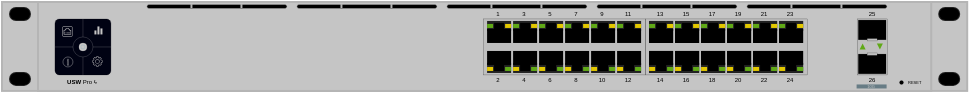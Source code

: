 <mxfile version="24.4.8" type="device">
  <diagram name="Page-1" id="KZN-zyBD-0XipZeYQRDT">
    <mxGraphModel dx="479" dy="277" grid="1" gridSize="10" guides="1" tooltips="1" connect="1" arrows="1" fold="1" page="1" pageScale="1" pageWidth="500" pageHeight="200" math="0" shadow="0">
      <root>
        <mxCell id="0" />
        <mxCell id="1" parent="0" />
        <mxCell id="-WUC6TNjNjqjYnBkdD-N-2" value="" style="group" vertex="1" connectable="0" parent="1">
          <mxGeometry x="9" y="78" width="482.6" height="44.45" as="geometry" />
        </mxCell>
        <mxCell id="YbWxmgszaFembR20GTfz-60" value="" style="group" parent="-WUC6TNjNjqjYnBkdD-N-2" vertex="1" connectable="0">
          <mxGeometry width="482.6" height="44.45" as="geometry" />
        </mxCell>
        <mxCell id="PZP4gdgeWaH-fIwLRfgN-368" value="" style="rounded=0;whiteSpace=wrap;html=1;fillColor=#C5C5C5;strokeColor=#B5B5B5;glass=0;aspect=fixed;container=0;" parent="YbWxmgszaFembR20GTfz-60" vertex="1">
          <mxGeometry width="482.6" height="44.45" as="geometry" />
        </mxCell>
        <mxCell id="PZP4gdgeWaH-fIwLRfgN-369" value="" style="rounded=0;whiteSpace=wrap;html=1;fillColor=#C5C5C5;strokeColor=#B5B5B5;glass=0;aspect=fixed;container=0;" parent="YbWxmgszaFembR20GTfz-60" vertex="1">
          <mxGeometry x="18" width="446.6" height="44.45" as="geometry" />
        </mxCell>
        <mxCell id="8-Y4Epgb5bJB_0jupaL6-1" value="" style="group;strokeColor=#222222;rounded=1;arcSize=50;container=0;" parent="YbWxmgszaFembR20GTfz-60" vertex="1" connectable="0">
          <mxGeometry x="468.6" y="3" width="10" height="6" as="geometry" />
        </mxCell>
        <mxCell id="8-Y4Epgb5bJB_0jupaL6-2" value="" style="group;rounded=1;strokeColor=#222222;arcSize=50;container=0;" parent="YbWxmgszaFembR20GTfz-60" vertex="1" connectable="0">
          <mxGeometry x="468.6" y="35.45" width="10" height="6" as="geometry" />
        </mxCell>
        <mxCell id="8-Y4Epgb5bJB_0jupaL6-3" value="" style="group;rounded=1;strokeColor=#222222;arcSize=50;container=0;" parent="YbWxmgszaFembR20GTfz-60" vertex="1" connectable="0">
          <mxGeometry x="4" y="3" width="10" height="6" as="geometry" />
        </mxCell>
        <mxCell id="8-Y4Epgb5bJB_0jupaL6-4" value="" style="group;strokeColor=#222222;rounded=1;arcSize=50;container=0;" parent="YbWxmgszaFembR20GTfz-60" vertex="1" connectable="0">
          <mxGeometry x="4" y="35.45" width="10" height="6" as="geometry" />
        </mxCell>
        <mxCell id="dPUykWXNvH8D_2w4ptwh-170" value="2" style="text;html=1;align=center;verticalAlign=middle;whiteSpace=wrap;rounded=0;fontSize=3;fontColor=#000000;container=0;" parent="YbWxmgszaFembR20GTfz-60" vertex="1">
          <mxGeometry x="242.3" y="36.23" width="12" height="5" as="geometry" />
        </mxCell>
        <mxCell id="dPUykWXNvH8D_2w4ptwh-171" value="4" style="text;html=1;align=center;verticalAlign=middle;whiteSpace=wrap;rounded=0;fontSize=3;fontColor=#000000;container=0;" parent="YbWxmgszaFembR20GTfz-60" vertex="1">
          <mxGeometry x="255.3" y="36.23" width="12" height="5" as="geometry" />
        </mxCell>
        <mxCell id="dPUykWXNvH8D_2w4ptwh-172" value="6" style="text;html=1;align=center;verticalAlign=middle;whiteSpace=wrap;rounded=0;fontSize=3;fontColor=#000000;container=0;" parent="YbWxmgszaFembR20GTfz-60" vertex="1">
          <mxGeometry x="268.3" y="36.23" width="12" height="5" as="geometry" />
        </mxCell>
        <mxCell id="dPUykWXNvH8D_2w4ptwh-173" value="8" style="text;html=1;align=center;verticalAlign=middle;whiteSpace=wrap;rounded=0;fontSize=3;fontColor=#000000;container=0;" parent="YbWxmgszaFembR20GTfz-60" vertex="1">
          <mxGeometry x="281.3" y="36.23" width="12" height="5" as="geometry" />
        </mxCell>
        <mxCell id="dPUykWXNvH8D_2w4ptwh-174" value="10" style="text;html=1;align=center;verticalAlign=middle;whiteSpace=wrap;rounded=0;fontSize=3;fontColor=#000000;container=0;" parent="YbWxmgszaFembR20GTfz-60" vertex="1">
          <mxGeometry x="294.3" y="36.23" width="12" height="5" as="geometry" />
        </mxCell>
        <mxCell id="dPUykWXNvH8D_2w4ptwh-175" value="12" style="text;html=1;align=center;verticalAlign=middle;whiteSpace=wrap;rounded=0;fontSize=3;fontColor=#000000;container=0;" parent="YbWxmgszaFembR20GTfz-60" vertex="1">
          <mxGeometry x="307.3" y="36.23" width="12" height="5" as="geometry" />
        </mxCell>
        <mxCell id="dPUykWXNvH8D_2w4ptwh-176" value="1" style="text;html=1;align=center;verticalAlign=middle;whiteSpace=wrap;rounded=0;fontSize=3;fontColor=#000000;container=0;" parent="YbWxmgszaFembR20GTfz-60" vertex="1">
          <mxGeometry x="242.3" y="3.23" width="12" height="5" as="geometry" />
        </mxCell>
        <mxCell id="dPUykWXNvH8D_2w4ptwh-177" value="3" style="text;html=1;align=center;verticalAlign=middle;whiteSpace=wrap;rounded=0;fontSize=3;fontColor=#000000;container=0;" parent="YbWxmgszaFembR20GTfz-60" vertex="1">
          <mxGeometry x="255.3" y="3.23" width="12" height="5" as="geometry" />
        </mxCell>
        <mxCell id="dPUykWXNvH8D_2w4ptwh-178" value="5" style="text;html=1;align=center;verticalAlign=middle;whiteSpace=wrap;rounded=0;fontSize=3;fontColor=#000000;container=0;" parent="YbWxmgszaFembR20GTfz-60" vertex="1">
          <mxGeometry x="268.3" y="3.23" width="12" height="5" as="geometry" />
        </mxCell>
        <mxCell id="dPUykWXNvH8D_2w4ptwh-179" value="7" style="text;html=1;align=center;verticalAlign=middle;whiteSpace=wrap;rounded=0;fontSize=3;fontColor=#000000;container=0;" parent="YbWxmgszaFembR20GTfz-60" vertex="1">
          <mxGeometry x="281.3" y="3.23" width="12" height="5" as="geometry" />
        </mxCell>
        <mxCell id="dPUykWXNvH8D_2w4ptwh-180" value="9" style="text;html=1;align=center;verticalAlign=middle;whiteSpace=wrap;rounded=0;fontSize=3;fontColor=#000000;container=0;" parent="YbWxmgszaFembR20GTfz-60" vertex="1">
          <mxGeometry x="294.3" y="3.23" width="12" height="5" as="geometry" />
        </mxCell>
        <mxCell id="dPUykWXNvH8D_2w4ptwh-181" value="11" style="text;html=1;align=center;verticalAlign=middle;whiteSpace=wrap;rounded=0;fontSize=3;fontColor=#000000;container=0;" parent="YbWxmgszaFembR20GTfz-60" vertex="1">
          <mxGeometry x="307.3" y="3.23" width="12" height="5" as="geometry" />
        </mxCell>
        <mxCell id="dPUykWXNvH8D_2w4ptwh-1" value="" style="rounded=0;whiteSpace=wrap;html=1;strokeColor=#000000;fillColor=#BFBFBF;fontColor=#ffffff;strokeWidth=0.1;fontSize=3;fontFamily=Teko Light;align=center;verticalAlign=middle;container=0;" parent="YbWxmgszaFembR20GTfz-60" vertex="1">
          <mxGeometry x="321.3" y="8.23" width="81" height="28" as="geometry" />
        </mxCell>
        <mxCell id="dPUykWXNvH8D_2w4ptwh-82" value="" style="rounded=0;whiteSpace=wrap;html=1;strokeColor=none;fillColor=#222222;fontColor=#ffffff;strokeWidth=0.1;fontSize=3;fontFamily=Teko Light;container=0;rotation=-180;" parent="YbWxmgszaFembR20GTfz-60" vertex="1">
          <mxGeometry x="349.3" y="30.23" width="12" height="5" as="geometry" />
        </mxCell>
        <mxCell id="dPUykWXNvH8D_2w4ptwh-83" value="" style="rounded=0;whiteSpace=wrap;html=1;strokeColor=none;fillColor=#000000;fontColor=#ffffff;strokeWidth=0.1;fontSize=3;fontFamily=Teko Light;container=0;rotation=-180;" parent="YbWxmgszaFembR20GTfz-60" vertex="1">
          <mxGeometry x="349.3" y="24.23" width="12" height="7" as="geometry" />
        </mxCell>
        <mxCell id="dPUykWXNvH8D_2w4ptwh-84" value="" style="rounded=0;whiteSpace=wrap;html=1;strokeColor=none;fillColor=#000000;fontColor=#ffffff;strokeWidth=0.1;fontSize=3;fontFamily=Teko Light;container=0;rotation=-180;" parent="YbWxmgszaFembR20GTfz-60" vertex="1">
          <mxGeometry x="352.8" y="30.23" width="5" height="4" as="geometry" />
        </mxCell>
        <mxCell id="dPUykWXNvH8D_2w4ptwh-85" value="" style="rounded=0;whiteSpace=wrap;html=1;strokeColor=none;fillColor=#60a917;fontColor=#ffffff;strokeWidth=0.1;fontSize=3;fontFamily=Teko Light;container=0;rotation=-180;" parent="YbWxmgszaFembR20GTfz-60" vertex="1">
          <mxGeometry x="358.3" y="32.23" width="3" height="2" as="geometry" />
        </mxCell>
        <mxCell id="dPUykWXNvH8D_2w4ptwh-86" value="" style="rounded=0;whiteSpace=wrap;html=1;strokeColor=none;fillColor=#e3c800;fontColor=#000000;strokeWidth=0.1;fontSize=3;fontFamily=Teko Light;container=0;rotation=-180;" parent="YbWxmgszaFembR20GTfz-60" vertex="1">
          <mxGeometry x="349.3" y="32.23" width="3" height="2" as="geometry" />
        </mxCell>
        <mxCell id="dPUykWXNvH8D_2w4ptwh-37" value="" style="rounded=0;whiteSpace=wrap;html=1;strokeColor=none;fillColor=#222222;fontColor=#ffffff;strokeWidth=0.1;fontSize=3;fontFamily=Teko Light;container=0;" parent="YbWxmgszaFembR20GTfz-60" vertex="1">
          <mxGeometry x="323.299" y="9.228" width="12" height="5" as="geometry" />
        </mxCell>
        <mxCell id="dPUykWXNvH8D_2w4ptwh-10" value="" style="rounded=0;whiteSpace=wrap;html=1;strokeColor=none;fillColor=#000000;fontColor=#ffffff;strokeWidth=0.1;fontSize=3;fontFamily=Teko Light;container=0;" parent="YbWxmgszaFembR20GTfz-60" vertex="1">
          <mxGeometry x="323.297" y="13.231" width="12" height="7" as="geometry" />
        </mxCell>
        <mxCell id="dPUykWXNvH8D_2w4ptwh-11" value="" style="rounded=0;whiteSpace=wrap;html=1;strokeColor=none;fillColor=#000000;fontColor=#ffffff;strokeWidth=0.1;fontSize=3;fontFamily=Teko Light;container=0;" parent="YbWxmgszaFembR20GTfz-60" vertex="1">
          <mxGeometry x="326.8" y="10.23" width="5" height="4" as="geometry" />
        </mxCell>
        <mxCell id="dPUykWXNvH8D_2w4ptwh-18" value="" style="rounded=0;whiteSpace=wrap;html=1;strokeColor=none;fillColor=#60a917;fontColor=#ffffff;strokeWidth=0.1;fontSize=3;fontFamily=Teko Light;container=0;" parent="YbWxmgszaFembR20GTfz-60" vertex="1">
          <mxGeometry x="323.3" y="10.73" width="3" height="2" as="geometry" />
        </mxCell>
        <mxCell id="dPUykWXNvH8D_2w4ptwh-19" value="" style="rounded=0;whiteSpace=wrap;html=1;strokeColor=none;fillColor=#e3c800;fontColor=#000000;strokeWidth=0.1;fontSize=3;fontFamily=Teko Light;container=0;" parent="YbWxmgszaFembR20GTfz-60" vertex="1">
          <mxGeometry x="332.3" y="10.73" width="3" height="2" as="geometry" />
        </mxCell>
        <mxCell id="dPUykWXNvH8D_2w4ptwh-40" value="" style="rounded=0;whiteSpace=wrap;html=1;strokeColor=none;fillColor=#222222;fontColor=#ffffff;strokeWidth=0.1;fontSize=3;fontFamily=Teko Light;container=0;" parent="YbWxmgszaFembR20GTfz-60" vertex="1">
          <mxGeometry x="336.299" y="9.228" width="12" height="5" as="geometry" />
        </mxCell>
        <mxCell id="dPUykWXNvH8D_2w4ptwh-41" value="" style="rounded=0;whiteSpace=wrap;html=1;strokeColor=none;fillColor=#000000;fontColor=#ffffff;strokeWidth=0.1;fontSize=3;fontFamily=Teko Light;container=0;" parent="YbWxmgszaFembR20GTfz-60" vertex="1">
          <mxGeometry x="336.297" y="13.231" width="12" height="7" as="geometry" />
        </mxCell>
        <mxCell id="dPUykWXNvH8D_2w4ptwh-42" value="" style="rounded=0;whiteSpace=wrap;html=1;strokeColor=none;fillColor=#000000;fontColor=#ffffff;strokeWidth=0.1;fontSize=3;fontFamily=Teko Light;container=0;" parent="YbWxmgszaFembR20GTfz-60" vertex="1">
          <mxGeometry x="339.8" y="10.23" width="5" height="4" as="geometry" />
        </mxCell>
        <mxCell id="dPUykWXNvH8D_2w4ptwh-43" value="" style="rounded=0;whiteSpace=wrap;html=1;strokeColor=none;fillColor=#60a917;fontColor=#ffffff;strokeWidth=0.1;fontSize=3;fontFamily=Teko Light;container=0;" parent="YbWxmgszaFembR20GTfz-60" vertex="1">
          <mxGeometry x="336.3" y="10.73" width="3" height="2" as="geometry" />
        </mxCell>
        <mxCell id="dPUykWXNvH8D_2w4ptwh-44" value="" style="rounded=0;whiteSpace=wrap;html=1;strokeColor=none;fillColor=#e3c800;fontColor=#000000;strokeWidth=0.1;fontSize=3;fontFamily=Teko Light;container=0;" parent="YbWxmgszaFembR20GTfz-60" vertex="1">
          <mxGeometry x="345.3" y="10.73" width="3" height="2" as="geometry" />
        </mxCell>
        <mxCell id="dPUykWXNvH8D_2w4ptwh-46" value="" style="rounded=0;whiteSpace=wrap;html=1;strokeColor=none;fillColor=#222222;fontColor=#ffffff;strokeWidth=0.1;fontSize=3;fontFamily=Teko Light;container=0;" parent="YbWxmgszaFembR20GTfz-60" vertex="1">
          <mxGeometry x="349.299" y="9.228" width="12" height="5" as="geometry" />
        </mxCell>
        <mxCell id="dPUykWXNvH8D_2w4ptwh-47" value="" style="rounded=0;whiteSpace=wrap;html=1;strokeColor=none;fillColor=#000000;fontColor=#ffffff;strokeWidth=0.1;fontSize=3;fontFamily=Teko Light;container=0;" parent="YbWxmgszaFembR20GTfz-60" vertex="1">
          <mxGeometry x="349.297" y="13.231" width="12" height="7" as="geometry" />
        </mxCell>
        <mxCell id="dPUykWXNvH8D_2w4ptwh-48" value="" style="rounded=0;whiteSpace=wrap;html=1;strokeColor=none;fillColor=#000000;fontColor=#ffffff;strokeWidth=0.1;fontSize=3;fontFamily=Teko Light;container=0;" parent="YbWxmgszaFembR20GTfz-60" vertex="1">
          <mxGeometry x="352.8" y="10.23" width="5" height="4" as="geometry" />
        </mxCell>
        <mxCell id="dPUykWXNvH8D_2w4ptwh-49" value="" style="rounded=0;whiteSpace=wrap;html=1;strokeColor=none;fillColor=#60a917;fontColor=#ffffff;strokeWidth=0.1;fontSize=3;fontFamily=Teko Light;container=0;" parent="YbWxmgszaFembR20GTfz-60" vertex="1">
          <mxGeometry x="349.3" y="10.73" width="3" height="2" as="geometry" />
        </mxCell>
        <mxCell id="dPUykWXNvH8D_2w4ptwh-50" value="" style="rounded=0;whiteSpace=wrap;html=1;strokeColor=none;fillColor=#e3c800;fontColor=#000000;strokeWidth=0.1;fontSize=3;fontFamily=Teko Light;container=0;" parent="YbWxmgszaFembR20GTfz-60" vertex="1">
          <mxGeometry x="358.3" y="10.73" width="3" height="2" as="geometry" />
        </mxCell>
        <mxCell id="dPUykWXNvH8D_2w4ptwh-52" value="" style="rounded=0;whiteSpace=wrap;html=1;strokeColor=none;fillColor=#222222;fontColor=#ffffff;strokeWidth=0.1;fontSize=3;fontFamily=Teko Light;container=0;" parent="YbWxmgszaFembR20GTfz-60" vertex="1">
          <mxGeometry x="362.299" y="9.228" width="12" height="5" as="geometry" />
        </mxCell>
        <mxCell id="dPUykWXNvH8D_2w4ptwh-53" value="" style="rounded=0;whiteSpace=wrap;html=1;strokeColor=none;fillColor=#000000;fontColor=#ffffff;strokeWidth=0.1;fontSize=3;fontFamily=Teko Light;container=0;" parent="YbWxmgszaFembR20GTfz-60" vertex="1">
          <mxGeometry x="362.297" y="13.231" width="12" height="7" as="geometry" />
        </mxCell>
        <mxCell id="dPUykWXNvH8D_2w4ptwh-54" value="" style="rounded=0;whiteSpace=wrap;html=1;strokeColor=none;fillColor=#000000;fontColor=#ffffff;strokeWidth=0.1;fontSize=3;fontFamily=Teko Light;container=0;" parent="YbWxmgszaFembR20GTfz-60" vertex="1">
          <mxGeometry x="365.8" y="10.23" width="5" height="4" as="geometry" />
        </mxCell>
        <mxCell id="dPUykWXNvH8D_2w4ptwh-55" value="" style="rounded=0;whiteSpace=wrap;html=1;strokeColor=none;fillColor=#60a917;fontColor=#ffffff;strokeWidth=0.1;fontSize=3;fontFamily=Teko Light;container=0;" parent="YbWxmgszaFembR20GTfz-60" vertex="1">
          <mxGeometry x="362.3" y="10.73" width="3" height="2" as="geometry" />
        </mxCell>
        <mxCell id="dPUykWXNvH8D_2w4ptwh-56" value="" style="rounded=0;whiteSpace=wrap;html=1;strokeColor=none;fillColor=#e3c800;fontColor=#000000;strokeWidth=0.1;fontSize=3;fontFamily=Teko Light;container=0;" parent="YbWxmgszaFembR20GTfz-60" vertex="1">
          <mxGeometry x="371.3" y="10.73" width="3" height="2" as="geometry" />
        </mxCell>
        <mxCell id="dPUykWXNvH8D_2w4ptwh-58" value="" style="rounded=0;whiteSpace=wrap;html=1;strokeColor=none;fillColor=#222222;fontColor=#ffffff;strokeWidth=0.1;fontSize=3;fontFamily=Teko Light;container=0;" parent="YbWxmgszaFembR20GTfz-60" vertex="1">
          <mxGeometry x="388.299" y="9.228" width="12" height="5" as="geometry" />
        </mxCell>
        <mxCell id="dPUykWXNvH8D_2w4ptwh-59" value="" style="rounded=0;whiteSpace=wrap;html=1;strokeColor=none;fillColor=#000000;fontColor=#ffffff;strokeWidth=0.1;fontSize=3;fontFamily=Teko Light;container=0;" parent="YbWxmgszaFembR20GTfz-60" vertex="1">
          <mxGeometry x="388.297" y="13.231" width="12" height="7" as="geometry" />
        </mxCell>
        <mxCell id="dPUykWXNvH8D_2w4ptwh-60" value="" style="rounded=0;whiteSpace=wrap;html=1;strokeColor=none;fillColor=#000000;fontColor=#ffffff;strokeWidth=0.1;fontSize=3;fontFamily=Teko Light;container=0;" parent="YbWxmgszaFembR20GTfz-60" vertex="1">
          <mxGeometry x="391.8" y="10.23" width="5" height="4" as="geometry" />
        </mxCell>
        <mxCell id="dPUykWXNvH8D_2w4ptwh-61" value="" style="rounded=0;whiteSpace=wrap;html=1;strokeColor=none;fillColor=#60a917;fontColor=#ffffff;strokeWidth=0.1;fontSize=3;fontFamily=Teko Light;container=0;" parent="YbWxmgszaFembR20GTfz-60" vertex="1">
          <mxGeometry x="388.3" y="10.73" width="3" height="2" as="geometry" />
        </mxCell>
        <mxCell id="dPUykWXNvH8D_2w4ptwh-62" value="" style="rounded=0;whiteSpace=wrap;html=1;strokeColor=none;fillColor=#e3c800;fontColor=#000000;strokeWidth=0.1;fontSize=3;fontFamily=Teko Light;container=0;" parent="YbWxmgszaFembR20GTfz-60" vertex="1">
          <mxGeometry x="397.3" y="10.73" width="3" height="2" as="geometry" />
        </mxCell>
        <mxCell id="dPUykWXNvH8D_2w4ptwh-64" value="" style="rounded=0;whiteSpace=wrap;html=1;strokeColor=none;fillColor=#222222;fontColor=#ffffff;strokeWidth=0.1;fontSize=3;fontFamily=Teko Light;container=0;" parent="YbWxmgszaFembR20GTfz-60" vertex="1">
          <mxGeometry x="375.299" y="9.228" width="12" height="5" as="geometry" />
        </mxCell>
        <mxCell id="dPUykWXNvH8D_2w4ptwh-65" value="" style="rounded=0;whiteSpace=wrap;html=1;strokeColor=none;fillColor=#000000;fontColor=#ffffff;strokeWidth=0.1;fontSize=3;fontFamily=Teko Light;container=0;" parent="YbWxmgszaFembR20GTfz-60" vertex="1">
          <mxGeometry x="375.297" y="13.231" width="12" height="7" as="geometry" />
        </mxCell>
        <mxCell id="dPUykWXNvH8D_2w4ptwh-66" value="" style="rounded=0;whiteSpace=wrap;html=1;strokeColor=none;fillColor=#000000;fontColor=#ffffff;strokeWidth=0.1;fontSize=3;fontFamily=Teko Light;container=0;" parent="YbWxmgszaFembR20GTfz-60" vertex="1">
          <mxGeometry x="378.8" y="10.23" width="5" height="4" as="geometry" />
        </mxCell>
        <mxCell id="dPUykWXNvH8D_2w4ptwh-67" value="" style="rounded=0;whiteSpace=wrap;html=1;strokeColor=none;fillColor=#60a917;fontColor=#ffffff;strokeWidth=0.1;fontSize=3;fontFamily=Teko Light;container=0;" parent="YbWxmgszaFembR20GTfz-60" vertex="1">
          <mxGeometry x="375.3" y="10.73" width="3" height="2" as="geometry" />
        </mxCell>
        <mxCell id="dPUykWXNvH8D_2w4ptwh-68" value="" style="rounded=0;whiteSpace=wrap;html=1;strokeColor=none;fillColor=#e3c800;fontColor=#000000;strokeWidth=0.1;fontSize=3;fontFamily=Teko Light;container=0;" parent="YbWxmgszaFembR20GTfz-60" vertex="1">
          <mxGeometry x="384.3" y="10.73" width="3" height="2" as="geometry" />
        </mxCell>
        <mxCell id="dPUykWXNvH8D_2w4ptwh-70" value="" style="rounded=0;whiteSpace=wrap;html=1;strokeColor=none;fillColor=#222222;fontColor=#ffffff;strokeWidth=0.1;fontSize=3;fontFamily=Teko Light;container=0;rotation=-180;" parent="YbWxmgszaFembR20GTfz-60" vertex="1">
          <mxGeometry x="323.297" y="30.228" width="12" height="5" as="geometry" />
        </mxCell>
        <mxCell id="dPUykWXNvH8D_2w4ptwh-71" value="" style="rounded=0;whiteSpace=wrap;html=1;strokeColor=none;fillColor=#000000;fontColor=#ffffff;strokeWidth=0.1;fontSize=3;fontFamily=Teko Light;container=0;rotation=-180;" parent="YbWxmgszaFembR20GTfz-60" vertex="1">
          <mxGeometry x="323.297" y="24.228" width="12" height="7" as="geometry" />
        </mxCell>
        <mxCell id="dPUykWXNvH8D_2w4ptwh-72" value="" style="rounded=0;whiteSpace=wrap;html=1;strokeColor=none;fillColor=#000000;fontColor=#ffffff;strokeWidth=0.1;fontSize=3;fontFamily=Teko Light;container=0;rotation=-180;" parent="YbWxmgszaFembR20GTfz-60" vertex="1">
          <mxGeometry x="326.797" y="30.228" width="5" height="4" as="geometry" />
        </mxCell>
        <mxCell id="dPUykWXNvH8D_2w4ptwh-73" value="" style="rounded=0;whiteSpace=wrap;html=1;strokeColor=none;fillColor=#60a917;fontColor=#ffffff;strokeWidth=0.1;fontSize=3;fontFamily=Teko Light;container=0;rotation=-180;" parent="YbWxmgszaFembR20GTfz-60" vertex="1">
          <mxGeometry x="332.297" y="32.228" width="3" height="2" as="geometry" />
        </mxCell>
        <mxCell id="dPUykWXNvH8D_2w4ptwh-74" value="" style="rounded=0;whiteSpace=wrap;html=1;strokeColor=none;fillColor=#e3c800;fontColor=#000000;strokeWidth=0.1;fontSize=3;fontFamily=Teko Light;container=0;rotation=-180;" parent="YbWxmgszaFembR20GTfz-60" vertex="1">
          <mxGeometry x="323.297" y="32.228" width="3" height="2" as="geometry" />
        </mxCell>
        <mxCell id="dPUykWXNvH8D_2w4ptwh-76" value="" style="rounded=0;whiteSpace=wrap;html=1;strokeColor=none;fillColor=#222222;fontColor=#ffffff;strokeWidth=0.1;fontSize=3;fontFamily=Teko Light;container=0;rotation=-180;" parent="YbWxmgszaFembR20GTfz-60" vertex="1">
          <mxGeometry x="336.3" y="30.23" width="12" height="5" as="geometry" />
        </mxCell>
        <mxCell id="dPUykWXNvH8D_2w4ptwh-77" value="" style="rounded=0;whiteSpace=wrap;html=1;strokeColor=none;fillColor=#000000;fontColor=#ffffff;strokeWidth=0.1;fontSize=3;fontFamily=Teko Light;container=0;rotation=-180;" parent="YbWxmgszaFembR20GTfz-60" vertex="1">
          <mxGeometry x="336.3" y="24.23" width="12" height="7" as="geometry" />
        </mxCell>
        <mxCell id="dPUykWXNvH8D_2w4ptwh-78" value="" style="rounded=0;whiteSpace=wrap;html=1;strokeColor=none;fillColor=#000000;fontColor=#ffffff;strokeWidth=0.1;fontSize=3;fontFamily=Teko Light;container=0;rotation=-180;" parent="YbWxmgszaFembR20GTfz-60" vertex="1">
          <mxGeometry x="339.8" y="30.23" width="5" height="4" as="geometry" />
        </mxCell>
        <mxCell id="dPUykWXNvH8D_2w4ptwh-79" value="" style="rounded=0;whiteSpace=wrap;html=1;strokeColor=none;fillColor=#60a917;fontColor=#ffffff;strokeWidth=0.1;fontSize=3;fontFamily=Teko Light;container=0;rotation=-180;" parent="YbWxmgszaFembR20GTfz-60" vertex="1">
          <mxGeometry x="345.3" y="32.23" width="3" height="2" as="geometry" />
        </mxCell>
        <mxCell id="dPUykWXNvH8D_2w4ptwh-80" value="" style="rounded=0;whiteSpace=wrap;html=1;strokeColor=none;fillColor=#e3c800;fontColor=#000000;strokeWidth=0.1;fontSize=3;fontFamily=Teko Light;container=0;rotation=-180;" parent="YbWxmgszaFembR20GTfz-60" vertex="1">
          <mxGeometry x="336.3" y="32.23" width="3" height="2" as="geometry" />
        </mxCell>
        <mxCell id="dPUykWXNvH8D_2w4ptwh-88" value="" style="rounded=0;whiteSpace=wrap;html=1;strokeColor=none;fillColor=#222222;fontColor=#ffffff;strokeWidth=0.1;fontSize=3;fontFamily=Teko Light;container=0;rotation=-180;" parent="YbWxmgszaFembR20GTfz-60" vertex="1">
          <mxGeometry x="362.3" y="30.23" width="12" height="5" as="geometry" />
        </mxCell>
        <mxCell id="dPUykWXNvH8D_2w4ptwh-89" value="" style="rounded=0;whiteSpace=wrap;html=1;strokeColor=none;fillColor=#000000;fontColor=#ffffff;strokeWidth=0.1;fontSize=3;fontFamily=Teko Light;container=0;rotation=-180;" parent="YbWxmgszaFembR20GTfz-60" vertex="1">
          <mxGeometry x="362.3" y="24.23" width="12" height="7" as="geometry" />
        </mxCell>
        <mxCell id="dPUykWXNvH8D_2w4ptwh-90" value="" style="rounded=0;whiteSpace=wrap;html=1;strokeColor=none;fillColor=#000000;fontColor=#ffffff;strokeWidth=0.1;fontSize=3;fontFamily=Teko Light;container=0;rotation=-180;" parent="YbWxmgszaFembR20GTfz-60" vertex="1">
          <mxGeometry x="365.8" y="30.23" width="5" height="4" as="geometry" />
        </mxCell>
        <mxCell id="dPUykWXNvH8D_2w4ptwh-91" value="" style="rounded=0;whiteSpace=wrap;html=1;strokeColor=none;fillColor=#60a917;fontColor=#ffffff;strokeWidth=0.1;fontSize=3;fontFamily=Teko Light;container=0;rotation=-180;" parent="YbWxmgszaFembR20GTfz-60" vertex="1">
          <mxGeometry x="371.3" y="32.23" width="3" height="2" as="geometry" />
        </mxCell>
        <mxCell id="dPUykWXNvH8D_2w4ptwh-92" value="" style="rounded=0;whiteSpace=wrap;html=1;strokeColor=none;fillColor=#e3c800;fontColor=#000000;strokeWidth=0.1;fontSize=3;fontFamily=Teko Light;container=0;rotation=-180;" parent="YbWxmgszaFembR20GTfz-60" vertex="1">
          <mxGeometry x="362.3" y="32.23" width="3" height="2" as="geometry" />
        </mxCell>
        <mxCell id="dPUykWXNvH8D_2w4ptwh-94" value="" style="rounded=0;whiteSpace=wrap;html=1;strokeColor=none;fillColor=#222222;fontColor=#ffffff;strokeWidth=0.1;fontSize=3;fontFamily=Teko Light;container=0;rotation=-180;" parent="YbWxmgszaFembR20GTfz-60" vertex="1">
          <mxGeometry x="388.297" y="30.23" width="12" height="5" as="geometry" />
        </mxCell>
        <mxCell id="dPUykWXNvH8D_2w4ptwh-95" value="" style="rounded=0;whiteSpace=wrap;html=1;strokeColor=none;fillColor=#000000;fontColor=#ffffff;strokeWidth=0.1;fontSize=3;fontFamily=Teko Light;container=0;rotation=-180;" parent="YbWxmgszaFembR20GTfz-60" vertex="1">
          <mxGeometry x="388.297" y="24.23" width="12" height="7" as="geometry" />
        </mxCell>
        <mxCell id="dPUykWXNvH8D_2w4ptwh-96" value="" style="rounded=0;whiteSpace=wrap;html=1;strokeColor=none;fillColor=#000000;fontColor=#ffffff;strokeWidth=0.1;fontSize=3;fontFamily=Teko Light;container=0;rotation=-180;" parent="YbWxmgszaFembR20GTfz-60" vertex="1">
          <mxGeometry x="391.797" y="30.23" width="5" height="4" as="geometry" />
        </mxCell>
        <mxCell id="dPUykWXNvH8D_2w4ptwh-97" value="" style="rounded=0;whiteSpace=wrap;html=1;strokeColor=none;fillColor=#60a917;fontColor=#ffffff;strokeWidth=0.1;fontSize=3;fontFamily=Teko Light;container=0;rotation=-180;" parent="YbWxmgszaFembR20GTfz-60" vertex="1">
          <mxGeometry x="397.297" y="32.23" width="3" height="2" as="geometry" />
        </mxCell>
        <mxCell id="dPUykWXNvH8D_2w4ptwh-98" value="" style="rounded=0;whiteSpace=wrap;html=1;strokeColor=none;fillColor=#e3c800;fontColor=#000000;strokeWidth=0.1;fontSize=3;fontFamily=Teko Light;container=0;rotation=-180;" parent="YbWxmgszaFembR20GTfz-60" vertex="1">
          <mxGeometry x="388.297" y="32.23" width="3" height="2" as="geometry" />
        </mxCell>
        <mxCell id="dPUykWXNvH8D_2w4ptwh-100" value="" style="rounded=0;whiteSpace=wrap;html=1;strokeColor=none;fillColor=#222222;fontColor=#ffffff;strokeWidth=0.1;fontSize=3;fontFamily=Teko Light;container=0;rotation=-180;" parent="YbWxmgszaFembR20GTfz-60" vertex="1">
          <mxGeometry x="375.3" y="30.23" width="12" height="5" as="geometry" />
        </mxCell>
        <mxCell id="dPUykWXNvH8D_2w4ptwh-101" value="" style="rounded=0;whiteSpace=wrap;html=1;strokeColor=none;fillColor=#000000;fontColor=#ffffff;strokeWidth=0.1;fontSize=3;fontFamily=Teko Light;container=0;rotation=-180;" parent="YbWxmgszaFembR20GTfz-60" vertex="1">
          <mxGeometry x="375.3" y="24.23" width="12" height="7" as="geometry" />
        </mxCell>
        <mxCell id="dPUykWXNvH8D_2w4ptwh-102" value="" style="rounded=0;whiteSpace=wrap;html=1;strokeColor=none;fillColor=#000000;fontColor=#ffffff;strokeWidth=0.1;fontSize=3;fontFamily=Teko Light;container=0;rotation=-180;" parent="YbWxmgszaFembR20GTfz-60" vertex="1">
          <mxGeometry x="378.8" y="30.23" width="5" height="4" as="geometry" />
        </mxCell>
        <mxCell id="dPUykWXNvH8D_2w4ptwh-103" value="" style="rounded=0;whiteSpace=wrap;html=1;strokeColor=none;fillColor=#60a917;fontColor=#ffffff;strokeWidth=0.1;fontSize=3;fontFamily=Teko Light;container=0;rotation=-180;" parent="YbWxmgszaFembR20GTfz-60" vertex="1">
          <mxGeometry x="384.3" y="32.23" width="3" height="2" as="geometry" />
        </mxCell>
        <mxCell id="dPUykWXNvH8D_2w4ptwh-104" value="" style="rounded=0;whiteSpace=wrap;html=1;strokeColor=none;fillColor=#e3c800;fontColor=#000000;strokeWidth=0.1;fontSize=3;fontFamily=Teko Light;container=0;rotation=-180;" parent="YbWxmgszaFembR20GTfz-60" vertex="1">
          <mxGeometry x="375.3" y="32.23" width="3" height="2" as="geometry" />
        </mxCell>
        <mxCell id="dPUykWXNvH8D_2w4ptwh-244" value="14" style="text;html=1;align=center;verticalAlign=middle;whiteSpace=wrap;rounded=0;fontSize=3;fontColor=#000000;container=0;" parent="YbWxmgszaFembR20GTfz-60" vertex="1">
          <mxGeometry x="323.3" y="36.23" width="12" height="5" as="geometry" />
        </mxCell>
        <mxCell id="dPUykWXNvH8D_2w4ptwh-245" value="16" style="text;html=1;align=center;verticalAlign=middle;whiteSpace=wrap;rounded=0;fontSize=3;fontColor=#000000;container=0;" parent="YbWxmgszaFembR20GTfz-60" vertex="1">
          <mxGeometry x="336.3" y="36.23" width="12" height="5" as="geometry" />
        </mxCell>
        <mxCell id="dPUykWXNvH8D_2w4ptwh-246" value="18" style="text;html=1;align=center;verticalAlign=middle;whiteSpace=wrap;rounded=0;fontSize=3;fontColor=#000000;container=0;" parent="YbWxmgszaFembR20GTfz-60" vertex="1">
          <mxGeometry x="349.3" y="36.23" width="12" height="5" as="geometry" />
        </mxCell>
        <mxCell id="dPUykWXNvH8D_2w4ptwh-247" value="20" style="text;html=1;align=center;verticalAlign=middle;whiteSpace=wrap;rounded=0;fontSize=3;fontColor=#000000;container=0;" parent="YbWxmgszaFembR20GTfz-60" vertex="1">
          <mxGeometry x="362.3" y="36.23" width="12" height="5" as="geometry" />
        </mxCell>
        <mxCell id="dPUykWXNvH8D_2w4ptwh-248" value="22" style="text;html=1;align=center;verticalAlign=middle;whiteSpace=wrap;rounded=0;fontSize=3;fontColor=#000000;container=0;" parent="YbWxmgszaFembR20GTfz-60" vertex="1">
          <mxGeometry x="375.3" y="36.23" width="12" height="5" as="geometry" />
        </mxCell>
        <mxCell id="dPUykWXNvH8D_2w4ptwh-249" value="24" style="text;html=1;align=center;verticalAlign=middle;whiteSpace=wrap;rounded=0;fontSize=3;fontColor=#000000;container=0;" parent="YbWxmgszaFembR20GTfz-60" vertex="1">
          <mxGeometry x="388.3" y="36.23" width="12" height="5" as="geometry" />
        </mxCell>
        <mxCell id="dPUykWXNvH8D_2w4ptwh-250" value="13" style="text;html=1;align=center;verticalAlign=middle;whiteSpace=wrap;rounded=0;fontSize=3;fontColor=#000000;container=0;" parent="YbWxmgszaFembR20GTfz-60" vertex="1">
          <mxGeometry x="323.3" y="3.23" width="12" height="5" as="geometry" />
        </mxCell>
        <mxCell id="dPUykWXNvH8D_2w4ptwh-251" value="15" style="text;html=1;align=center;verticalAlign=middle;whiteSpace=wrap;rounded=0;fontSize=3;fontColor=#000000;container=0;" parent="YbWxmgszaFembR20GTfz-60" vertex="1">
          <mxGeometry x="336.3" y="3.23" width="12" height="5" as="geometry" />
        </mxCell>
        <mxCell id="dPUykWXNvH8D_2w4ptwh-252" value="17" style="text;html=1;align=center;verticalAlign=middle;whiteSpace=wrap;rounded=0;fontSize=3;fontColor=#000000;container=0;" parent="YbWxmgszaFembR20GTfz-60" vertex="1">
          <mxGeometry x="349.3" y="3.23" width="12" height="5" as="geometry" />
        </mxCell>
        <mxCell id="dPUykWXNvH8D_2w4ptwh-253" value="19" style="text;html=1;align=center;verticalAlign=middle;whiteSpace=wrap;rounded=0;fontSize=3;fontColor=#000000;container=0;" parent="YbWxmgszaFembR20GTfz-60" vertex="1">
          <mxGeometry x="362.3" y="3.23" width="12" height="5" as="geometry" />
        </mxCell>
        <mxCell id="dPUykWXNvH8D_2w4ptwh-254" value="21" style="text;html=1;align=center;verticalAlign=middle;whiteSpace=wrap;rounded=0;fontSize=3;fontColor=#000000;container=0;" parent="YbWxmgszaFembR20GTfz-60" vertex="1">
          <mxGeometry x="375.3" y="3.23" width="12" height="5" as="geometry" />
        </mxCell>
        <mxCell id="dPUykWXNvH8D_2w4ptwh-255" value="23" style="text;html=1;align=center;verticalAlign=middle;whiteSpace=wrap;rounded=0;fontSize=3;fontColor=#000000;container=0;" parent="YbWxmgszaFembR20GTfz-60" vertex="1">
          <mxGeometry x="388.3" y="3.23" width="12" height="5" as="geometry" />
        </mxCell>
        <mxCell id="dPUykWXNvH8D_2w4ptwh-304" value="26" style="text;html=1;align=center;verticalAlign=middle;whiteSpace=wrap;rounded=0;fontSize=3;container=0;fontColor=#000000;" parent="YbWxmgszaFembR20GTfz-60" vertex="1">
          <mxGeometry x="428.8" y="36.23" width="12" height="5" as="geometry" />
        </mxCell>
        <mxCell id="dPUykWXNvH8D_2w4ptwh-305" value="25" style="text;html=1;align=center;verticalAlign=middle;whiteSpace=wrap;rounded=0;fontSize=3;container=0;fontColor=#000000;" parent="YbWxmgszaFembR20GTfz-60" vertex="1">
          <mxGeometry x="428.8" y="3.23" width="12" height="5" as="geometry" />
        </mxCell>
        <mxCell id="dPUykWXNvH8D_2w4ptwh-325" value="" style="ellipse;whiteSpace=wrap;html=1;aspect=fixed;fillColor=#000000;strokeWidth=0.1;strokeColor=#222222;container=0;" parent="YbWxmgszaFembR20GTfz-60" vertex="1">
          <mxGeometry x="448.5" y="39" width="2" height="2" as="geometry" />
        </mxCell>
        <mxCell id="dPUykWXNvH8D_2w4ptwh-328" value="RESET" style="text;html=1;align=left;verticalAlign=middle;whiteSpace=wrap;rounded=0;fontSize=2;container=0;fontColor=#000000;" parent="YbWxmgszaFembR20GTfz-60" vertex="1">
          <mxGeometry x="450.5" y="39" width="10" height="2" as="geometry" />
        </mxCell>
        <mxCell id="PZP4gdgeWaH-fIwLRfgN-395" value="" style="rounded=0;whiteSpace=wrap;html=1;fillColor=#000000;fontColor=#ffffff;strokeColor=none;container=0;" parent="YbWxmgszaFembR20GTfz-60" vertex="1">
          <mxGeometry x="471.6" y="3" width="4" height="6" as="geometry" />
        </mxCell>
        <mxCell id="PZP4gdgeWaH-fIwLRfgN-396" value="" style="ellipse;whiteSpace=wrap;html=1;aspect=fixed;strokeColor=none;fillColor=#000000;container=0;" parent="YbWxmgszaFembR20GTfz-60" vertex="1">
          <mxGeometry x="472.6" y="3" width="6" height="6" as="geometry" />
        </mxCell>
        <mxCell id="PZP4gdgeWaH-fIwLRfgN-397" value="" style="ellipse;whiteSpace=wrap;html=1;aspect=fixed;strokeColor=none;fillColor=#000000;container=0;" parent="YbWxmgszaFembR20GTfz-60" vertex="1">
          <mxGeometry x="468.6" y="3" width="6" height="6" as="geometry" />
        </mxCell>
        <mxCell id="PZP4gdgeWaH-fIwLRfgN-391" value="" style="rounded=0;whiteSpace=wrap;html=1;fillColor=#000000;fontColor=#ffffff;strokeColor=none;container=0;" parent="YbWxmgszaFembR20GTfz-60" vertex="1">
          <mxGeometry x="471.6" y="35.45" width="4" height="6" as="geometry" />
        </mxCell>
        <mxCell id="PZP4gdgeWaH-fIwLRfgN-392" value="" style="ellipse;whiteSpace=wrap;html=1;aspect=fixed;strokeColor=none;fillColor=#000000;container=0;" parent="YbWxmgszaFembR20GTfz-60" vertex="1">
          <mxGeometry x="472.6" y="35.45" width="6" height="6" as="geometry" />
        </mxCell>
        <mxCell id="PZP4gdgeWaH-fIwLRfgN-393" value="" style="ellipse;whiteSpace=wrap;html=1;aspect=fixed;strokeColor=none;fillColor=#000000;container=0;" parent="YbWxmgszaFembR20GTfz-60" vertex="1">
          <mxGeometry x="468.6" y="35.45" width="6" height="6" as="geometry" />
        </mxCell>
        <mxCell id="PZP4gdgeWaH-fIwLRfgN-385" value="" style="rounded=0;whiteSpace=wrap;html=1;fillColor=#000000;fontColor=#ffffff;strokeColor=none;container=0;" parent="YbWxmgszaFembR20GTfz-60" vertex="1">
          <mxGeometry x="7" y="3" width="4" height="6" as="geometry" />
        </mxCell>
        <mxCell id="PZP4gdgeWaH-fIwLRfgN-386" value="" style="ellipse;whiteSpace=wrap;html=1;aspect=fixed;strokeColor=none;fillColor=#000000;container=0;" parent="YbWxmgszaFembR20GTfz-60" vertex="1">
          <mxGeometry x="8" y="3" width="6" height="6" as="geometry" />
        </mxCell>
        <mxCell id="PZP4gdgeWaH-fIwLRfgN-387" value="" style="ellipse;whiteSpace=wrap;html=1;aspect=fixed;strokeColor=none;fillColor=#000000;container=0;" parent="YbWxmgszaFembR20GTfz-60" vertex="1">
          <mxGeometry x="4" y="3" width="6" height="6" as="geometry" />
        </mxCell>
        <mxCell id="PZP4gdgeWaH-fIwLRfgN-376" value="" style="rounded=0;whiteSpace=wrap;html=1;fillColor=#000000;fontColor=#ffffff;strokeColor=none;container=0;" parent="YbWxmgszaFembR20GTfz-60" vertex="1">
          <mxGeometry x="7" y="35.45" width="4" height="6" as="geometry" />
        </mxCell>
        <mxCell id="PZP4gdgeWaH-fIwLRfgN-381" value="" style="ellipse;whiteSpace=wrap;html=1;aspect=fixed;strokeColor=none;fillColor=#000000;container=0;" parent="YbWxmgszaFembR20GTfz-60" vertex="1">
          <mxGeometry x="8" y="35.45" width="6" height="6" as="geometry" />
        </mxCell>
        <mxCell id="PZP4gdgeWaH-fIwLRfgN-382" value="" style="ellipse;whiteSpace=wrap;html=1;aspect=fixed;strokeColor=none;fillColor=#000000;container=0;" parent="YbWxmgszaFembR20GTfz-60" vertex="1">
          <mxGeometry x="4" y="35.45" width="6" height="6" as="geometry" />
        </mxCell>
        <mxCell id="dPUykWXNvH8D_2w4ptwh-108" value="" style="rounded=0;whiteSpace=wrap;html=1;strokeColor=#000000;fillColor=#BFBFBF;fontColor=#ffffff;strokeWidth=0.1;fontSize=3;fontFamily=Teko Light;align=center;verticalAlign=middle;container=0;" parent="YbWxmgszaFembR20GTfz-60" vertex="1">
          <mxGeometry x="240.3" y="8.23" width="81" height="28" as="geometry" />
        </mxCell>
        <mxCell id="dPUykWXNvH8D_2w4ptwh-109" value="" style="rounded=0;whiteSpace=wrap;html=1;strokeColor=none;fillColor=#222222;fontColor=#ffffff;strokeWidth=0.1;fontSize=3;fontFamily=Teko Light;container=0;rotation=-180;" parent="YbWxmgszaFembR20GTfz-60" vertex="1">
          <mxGeometry x="268.3" y="30.23" width="12" height="5" as="geometry" />
        </mxCell>
        <mxCell id="dPUykWXNvH8D_2w4ptwh-110" value="" style="rounded=0;whiteSpace=wrap;html=1;strokeColor=none;fillColor=#000000;fontColor=#ffffff;strokeWidth=0.1;fontSize=3;fontFamily=Teko Light;container=0;rotation=-180;" parent="YbWxmgszaFembR20GTfz-60" vertex="1">
          <mxGeometry x="268.3" y="24.23" width="12" height="7" as="geometry" />
        </mxCell>
        <mxCell id="dPUykWXNvH8D_2w4ptwh-111" value="" style="rounded=0;whiteSpace=wrap;html=1;strokeColor=none;fillColor=#000000;fontColor=#ffffff;strokeWidth=0.1;fontSize=3;fontFamily=Teko Light;container=0;rotation=-180;" parent="YbWxmgszaFembR20GTfz-60" vertex="1">
          <mxGeometry x="271.8" y="30.23" width="5" height="4" as="geometry" />
        </mxCell>
        <mxCell id="dPUykWXNvH8D_2w4ptwh-112" value="" style="rounded=0;whiteSpace=wrap;html=1;strokeColor=none;fillColor=#60a917;fontColor=#ffffff;strokeWidth=0.1;fontSize=3;fontFamily=Teko Light;container=0;rotation=-180;" parent="YbWxmgszaFembR20GTfz-60" vertex="1">
          <mxGeometry x="277.3" y="32.23" width="3" height="2" as="geometry" />
        </mxCell>
        <mxCell id="dPUykWXNvH8D_2w4ptwh-113" value="" style="rounded=0;whiteSpace=wrap;html=1;strokeColor=none;fillColor=#e3c800;fontColor=#000000;strokeWidth=0.1;fontSize=3;fontFamily=Teko Light;container=0;rotation=-180;" parent="YbWxmgszaFembR20GTfz-60" vertex="1">
          <mxGeometry x="268.3" y="32.23" width="3" height="2" as="geometry" />
        </mxCell>
        <mxCell id="dPUykWXNvH8D_2w4ptwh-114" value="" style="rounded=0;whiteSpace=wrap;html=1;strokeColor=none;fillColor=#222222;fontColor=#ffffff;strokeWidth=0.1;fontSize=3;fontFamily=Teko Light;container=0;" parent="YbWxmgszaFembR20GTfz-60" vertex="1">
          <mxGeometry x="242.299" y="9.228" width="12" height="5" as="geometry" />
        </mxCell>
        <mxCell id="dPUykWXNvH8D_2w4ptwh-115" value="" style="rounded=0;whiteSpace=wrap;html=1;strokeColor=none;fillColor=#000000;fontColor=#ffffff;strokeWidth=0.1;fontSize=3;fontFamily=Teko Light;container=0;" parent="YbWxmgszaFembR20GTfz-60" vertex="1">
          <mxGeometry x="242.297" y="13.231" width="12" height="7" as="geometry" />
        </mxCell>
        <mxCell id="dPUykWXNvH8D_2w4ptwh-116" value="" style="rounded=0;whiteSpace=wrap;html=1;strokeColor=none;fillColor=#000000;fontColor=#ffffff;strokeWidth=0.1;fontSize=3;fontFamily=Teko Light;container=0;" parent="YbWxmgszaFembR20GTfz-60" vertex="1">
          <mxGeometry x="245.8" y="10.23" width="5" height="4" as="geometry" />
        </mxCell>
        <mxCell id="dPUykWXNvH8D_2w4ptwh-117" value="" style="rounded=0;whiteSpace=wrap;html=1;strokeColor=none;fillColor=#60a917;fontColor=#ffffff;strokeWidth=0.1;fontSize=3;fontFamily=Teko Light;container=0;" parent="YbWxmgszaFembR20GTfz-60" vertex="1">
          <mxGeometry x="242.3" y="10.73" width="3" height="2" as="geometry" />
        </mxCell>
        <mxCell id="dPUykWXNvH8D_2w4ptwh-118" value="" style="rounded=0;whiteSpace=wrap;html=1;strokeColor=none;fillColor=#e3c800;fontColor=#000000;strokeWidth=0.1;fontSize=3;fontFamily=Teko Light;container=0;" parent="YbWxmgszaFembR20GTfz-60" vertex="1">
          <mxGeometry x="251.3" y="10.73" width="3" height="2" as="geometry" />
        </mxCell>
        <mxCell id="dPUykWXNvH8D_2w4ptwh-119" value="" style="rounded=0;whiteSpace=wrap;html=1;strokeColor=none;fillColor=#222222;fontColor=#ffffff;strokeWidth=0.1;fontSize=3;fontFamily=Teko Light;container=0;" parent="YbWxmgszaFembR20GTfz-60" vertex="1">
          <mxGeometry x="255.299" y="9.228" width="12" height="5" as="geometry" />
        </mxCell>
        <mxCell id="dPUykWXNvH8D_2w4ptwh-120" value="" style="rounded=0;whiteSpace=wrap;html=1;strokeColor=none;fillColor=#000000;fontColor=#ffffff;strokeWidth=0.1;fontSize=3;fontFamily=Teko Light;container=0;" parent="YbWxmgszaFembR20GTfz-60" vertex="1">
          <mxGeometry x="255.297" y="13.231" width="12" height="7" as="geometry" />
        </mxCell>
        <mxCell id="dPUykWXNvH8D_2w4ptwh-121" value="" style="rounded=0;whiteSpace=wrap;html=1;strokeColor=none;fillColor=#000000;fontColor=#ffffff;strokeWidth=0.1;fontSize=3;fontFamily=Teko Light;container=0;" parent="YbWxmgszaFembR20GTfz-60" vertex="1">
          <mxGeometry x="258.8" y="10.23" width="5" height="4" as="geometry" />
        </mxCell>
        <mxCell id="dPUykWXNvH8D_2w4ptwh-122" value="" style="rounded=0;whiteSpace=wrap;html=1;strokeColor=none;fillColor=#60a917;fontColor=#ffffff;strokeWidth=0.1;fontSize=3;fontFamily=Teko Light;container=0;" parent="YbWxmgszaFembR20GTfz-60" vertex="1">
          <mxGeometry x="255.3" y="10.73" width="3" height="2" as="geometry" />
        </mxCell>
        <mxCell id="dPUykWXNvH8D_2w4ptwh-123" value="" style="rounded=0;whiteSpace=wrap;html=1;strokeColor=none;fillColor=#e3c800;fontColor=#000000;strokeWidth=0.1;fontSize=3;fontFamily=Teko Light;container=0;" parent="YbWxmgszaFembR20GTfz-60" vertex="1">
          <mxGeometry x="264.3" y="10.73" width="3" height="2" as="geometry" />
        </mxCell>
        <mxCell id="dPUykWXNvH8D_2w4ptwh-124" value="" style="rounded=0;whiteSpace=wrap;html=1;strokeColor=none;fillColor=#222222;fontColor=#ffffff;strokeWidth=0.1;fontSize=3;fontFamily=Teko Light;container=0;" parent="YbWxmgszaFembR20GTfz-60" vertex="1">
          <mxGeometry x="268.299" y="9.228" width="12" height="5" as="geometry" />
        </mxCell>
        <mxCell id="dPUykWXNvH8D_2w4ptwh-125" value="" style="rounded=0;whiteSpace=wrap;html=1;strokeColor=none;fillColor=#000000;fontColor=#ffffff;strokeWidth=0.1;fontSize=3;fontFamily=Teko Light;container=0;" parent="YbWxmgszaFembR20GTfz-60" vertex="1">
          <mxGeometry x="268.297" y="13.231" width="12" height="7" as="geometry" />
        </mxCell>
        <mxCell id="dPUykWXNvH8D_2w4ptwh-126" value="" style="rounded=0;whiteSpace=wrap;html=1;strokeColor=none;fillColor=#000000;fontColor=#ffffff;strokeWidth=0.1;fontSize=3;fontFamily=Teko Light;container=0;" parent="YbWxmgszaFembR20GTfz-60" vertex="1">
          <mxGeometry x="271.8" y="10.23" width="5" height="4" as="geometry" />
        </mxCell>
        <mxCell id="dPUykWXNvH8D_2w4ptwh-127" value="" style="rounded=0;whiteSpace=wrap;html=1;strokeColor=none;fillColor=#60a917;fontColor=#ffffff;strokeWidth=0.1;fontSize=3;fontFamily=Teko Light;container=0;" parent="YbWxmgszaFembR20GTfz-60" vertex="1">
          <mxGeometry x="268.3" y="10.73" width="3" height="2" as="geometry" />
        </mxCell>
        <mxCell id="dPUykWXNvH8D_2w4ptwh-128" value="" style="rounded=0;whiteSpace=wrap;html=1;strokeColor=none;fillColor=#e3c800;fontColor=#000000;strokeWidth=0.1;fontSize=3;fontFamily=Teko Light;container=0;" parent="YbWxmgszaFembR20GTfz-60" vertex="1">
          <mxGeometry x="277.3" y="10.73" width="3" height="2" as="geometry" />
        </mxCell>
        <mxCell id="dPUykWXNvH8D_2w4ptwh-129" value="" style="rounded=0;whiteSpace=wrap;html=1;strokeColor=none;fillColor=#222222;fontColor=#ffffff;strokeWidth=0.1;fontSize=3;fontFamily=Teko Light;container=0;" parent="YbWxmgszaFembR20GTfz-60" vertex="1">
          <mxGeometry x="281.299" y="9.228" width="12" height="5" as="geometry" />
        </mxCell>
        <mxCell id="dPUykWXNvH8D_2w4ptwh-130" value="" style="rounded=0;whiteSpace=wrap;html=1;strokeColor=none;fillColor=#000000;fontColor=#ffffff;strokeWidth=0.1;fontSize=3;fontFamily=Teko Light;container=0;" parent="YbWxmgszaFembR20GTfz-60" vertex="1">
          <mxGeometry x="281.297" y="13.231" width="12" height="7" as="geometry" />
        </mxCell>
        <mxCell id="dPUykWXNvH8D_2w4ptwh-131" value="" style="rounded=0;whiteSpace=wrap;html=1;strokeColor=none;fillColor=#000000;fontColor=#ffffff;strokeWidth=0.1;fontSize=3;fontFamily=Teko Light;container=0;" parent="YbWxmgszaFembR20GTfz-60" vertex="1">
          <mxGeometry x="284.8" y="10.23" width="5" height="4" as="geometry" />
        </mxCell>
        <mxCell id="dPUykWXNvH8D_2w4ptwh-132" value="" style="rounded=0;whiteSpace=wrap;html=1;strokeColor=none;fillColor=#60a917;fontColor=#ffffff;strokeWidth=0.1;fontSize=3;fontFamily=Teko Light;container=0;" parent="YbWxmgszaFembR20GTfz-60" vertex="1">
          <mxGeometry x="281.3" y="10.73" width="3" height="2" as="geometry" />
        </mxCell>
        <mxCell id="dPUykWXNvH8D_2w4ptwh-133" value="" style="rounded=0;whiteSpace=wrap;html=1;strokeColor=none;fillColor=#e3c800;fontColor=#000000;strokeWidth=0.1;fontSize=3;fontFamily=Teko Light;container=0;" parent="YbWxmgszaFembR20GTfz-60" vertex="1">
          <mxGeometry x="290.3" y="10.73" width="3" height="2" as="geometry" />
        </mxCell>
        <mxCell id="dPUykWXNvH8D_2w4ptwh-134" value="" style="rounded=0;whiteSpace=wrap;html=1;strokeColor=none;fillColor=#222222;fontColor=#ffffff;strokeWidth=0.1;fontSize=3;fontFamily=Teko Light;container=0;" parent="YbWxmgszaFembR20GTfz-60" vertex="1">
          <mxGeometry x="307.299" y="9.228" width="12" height="5" as="geometry" />
        </mxCell>
        <mxCell id="dPUykWXNvH8D_2w4ptwh-135" value="" style="rounded=0;whiteSpace=wrap;html=1;strokeColor=none;fillColor=#000000;fontColor=#ffffff;strokeWidth=0.1;fontSize=3;fontFamily=Teko Light;container=0;" parent="YbWxmgszaFembR20GTfz-60" vertex="1">
          <mxGeometry x="307.297" y="13.231" width="12" height="7" as="geometry" />
        </mxCell>
        <mxCell id="dPUykWXNvH8D_2w4ptwh-136" value="" style="rounded=0;whiteSpace=wrap;html=1;strokeColor=none;fillColor=#000000;fontColor=#ffffff;strokeWidth=0.1;fontSize=3;fontFamily=Teko Light;container=0;" parent="YbWxmgszaFembR20GTfz-60" vertex="1">
          <mxGeometry x="310.8" y="10.23" width="5" height="4" as="geometry" />
        </mxCell>
        <mxCell id="dPUykWXNvH8D_2w4ptwh-137" value="" style="rounded=0;whiteSpace=wrap;html=1;strokeColor=none;fillColor=#60a917;fontColor=#ffffff;strokeWidth=0.1;fontSize=3;fontFamily=Teko Light;container=0;" parent="YbWxmgszaFembR20GTfz-60" vertex="1">
          <mxGeometry x="307.3" y="10.73" width="3" height="2" as="geometry" />
        </mxCell>
        <mxCell id="dPUykWXNvH8D_2w4ptwh-138" value="" style="rounded=0;whiteSpace=wrap;html=1;strokeColor=none;fillColor=#e3c800;fontColor=#000000;strokeWidth=0.1;fontSize=3;fontFamily=Teko Light;container=0;" parent="YbWxmgszaFembR20GTfz-60" vertex="1">
          <mxGeometry x="316.3" y="10.73" width="3" height="2" as="geometry" />
        </mxCell>
        <mxCell id="dPUykWXNvH8D_2w4ptwh-139" value="" style="rounded=0;whiteSpace=wrap;html=1;strokeColor=none;fillColor=#222222;fontColor=#ffffff;strokeWidth=0.1;fontSize=3;fontFamily=Teko Light;container=0;" parent="YbWxmgszaFembR20GTfz-60" vertex="1">
          <mxGeometry x="294.299" y="9.228" width="12" height="5" as="geometry" />
        </mxCell>
        <mxCell id="dPUykWXNvH8D_2w4ptwh-140" value="" style="rounded=0;whiteSpace=wrap;html=1;strokeColor=none;fillColor=#000000;fontColor=#ffffff;strokeWidth=0.1;fontSize=3;fontFamily=Teko Light;container=0;" parent="YbWxmgszaFembR20GTfz-60" vertex="1">
          <mxGeometry x="294.297" y="13.231" width="12" height="7" as="geometry" />
        </mxCell>
        <mxCell id="dPUykWXNvH8D_2w4ptwh-141" value="" style="rounded=0;whiteSpace=wrap;html=1;strokeColor=none;fillColor=#000000;fontColor=#ffffff;strokeWidth=0.1;fontSize=3;fontFamily=Teko Light;container=0;" parent="YbWxmgszaFembR20GTfz-60" vertex="1">
          <mxGeometry x="297.8" y="10.23" width="5" height="4" as="geometry" />
        </mxCell>
        <mxCell id="dPUykWXNvH8D_2w4ptwh-142" value="" style="rounded=0;whiteSpace=wrap;html=1;strokeColor=none;fillColor=#60a917;fontColor=#ffffff;strokeWidth=0.1;fontSize=3;fontFamily=Teko Light;container=0;" parent="YbWxmgszaFembR20GTfz-60" vertex="1">
          <mxGeometry x="294.3" y="10.73" width="3" height="2" as="geometry" />
        </mxCell>
        <mxCell id="dPUykWXNvH8D_2w4ptwh-143" value="" style="rounded=0;whiteSpace=wrap;html=1;strokeColor=none;fillColor=#e3c800;fontColor=#000000;strokeWidth=0.1;fontSize=3;fontFamily=Teko Light;container=0;" parent="YbWxmgszaFembR20GTfz-60" vertex="1">
          <mxGeometry x="303.3" y="10.73" width="3" height="2" as="geometry" />
        </mxCell>
        <mxCell id="dPUykWXNvH8D_2w4ptwh-144" value="" style="rounded=0;whiteSpace=wrap;html=1;strokeColor=none;fillColor=#222222;fontColor=#ffffff;strokeWidth=0.1;fontSize=3;fontFamily=Teko Light;container=0;rotation=-180;" parent="YbWxmgszaFembR20GTfz-60" vertex="1">
          <mxGeometry x="242.297" y="30.228" width="12" height="5" as="geometry" />
        </mxCell>
        <mxCell id="dPUykWXNvH8D_2w4ptwh-145" value="" style="rounded=0;whiteSpace=wrap;html=1;strokeColor=none;fillColor=#000000;fontColor=#ffffff;strokeWidth=0.1;fontSize=3;fontFamily=Teko Light;container=0;rotation=-180;" parent="YbWxmgszaFembR20GTfz-60" vertex="1">
          <mxGeometry x="242.297" y="24.228" width="12" height="7" as="geometry" />
        </mxCell>
        <mxCell id="dPUykWXNvH8D_2w4ptwh-146" value="" style="rounded=0;whiteSpace=wrap;html=1;strokeColor=none;fillColor=#000000;fontColor=#ffffff;strokeWidth=0.1;fontSize=3;fontFamily=Teko Light;container=0;rotation=-180;" parent="YbWxmgszaFembR20GTfz-60" vertex="1">
          <mxGeometry x="245.797" y="30.228" width="5" height="4" as="geometry" />
        </mxCell>
        <mxCell id="dPUykWXNvH8D_2w4ptwh-147" value="" style="rounded=0;whiteSpace=wrap;html=1;strokeColor=none;fillColor=#60a917;fontColor=#ffffff;strokeWidth=0.1;fontSize=3;fontFamily=Teko Light;container=0;rotation=-180;" parent="YbWxmgszaFembR20GTfz-60" vertex="1">
          <mxGeometry x="251.297" y="32.228" width="3" height="2" as="geometry" />
        </mxCell>
        <mxCell id="dPUykWXNvH8D_2w4ptwh-148" value="" style="rounded=0;whiteSpace=wrap;html=1;strokeColor=none;fillColor=#e3c800;fontColor=#000000;strokeWidth=0.1;fontSize=3;fontFamily=Teko Light;container=0;rotation=-180;" parent="YbWxmgszaFembR20GTfz-60" vertex="1">
          <mxGeometry x="242.297" y="32.228" width="3" height="2" as="geometry" />
        </mxCell>
        <mxCell id="dPUykWXNvH8D_2w4ptwh-149" value="" style="rounded=0;whiteSpace=wrap;html=1;strokeColor=none;fillColor=#222222;fontColor=#ffffff;strokeWidth=0.1;fontSize=3;fontFamily=Teko Light;container=0;rotation=-180;" parent="YbWxmgszaFembR20GTfz-60" vertex="1">
          <mxGeometry x="255.3" y="30.23" width="12" height="5" as="geometry" />
        </mxCell>
        <mxCell id="dPUykWXNvH8D_2w4ptwh-150" value="" style="rounded=0;whiteSpace=wrap;html=1;strokeColor=none;fillColor=#000000;fontColor=#ffffff;strokeWidth=0.1;fontSize=3;fontFamily=Teko Light;container=0;rotation=-180;" parent="YbWxmgszaFembR20GTfz-60" vertex="1">
          <mxGeometry x="255.3" y="24.23" width="12" height="7" as="geometry" />
        </mxCell>
        <mxCell id="dPUykWXNvH8D_2w4ptwh-151" value="" style="rounded=0;whiteSpace=wrap;html=1;strokeColor=none;fillColor=#000000;fontColor=#ffffff;strokeWidth=0.1;fontSize=3;fontFamily=Teko Light;container=0;rotation=-180;" parent="YbWxmgszaFembR20GTfz-60" vertex="1">
          <mxGeometry x="258.8" y="30.23" width="5" height="4" as="geometry" />
        </mxCell>
        <mxCell id="dPUykWXNvH8D_2w4ptwh-152" value="" style="rounded=0;whiteSpace=wrap;html=1;strokeColor=none;fillColor=#60a917;fontColor=#ffffff;strokeWidth=0.1;fontSize=3;fontFamily=Teko Light;container=0;rotation=-180;" parent="YbWxmgszaFembR20GTfz-60" vertex="1">
          <mxGeometry x="264.3" y="32.23" width="3" height="2" as="geometry" />
        </mxCell>
        <mxCell id="dPUykWXNvH8D_2w4ptwh-153" value="" style="rounded=0;whiteSpace=wrap;html=1;strokeColor=none;fillColor=#e3c800;fontColor=#000000;strokeWidth=0.1;fontSize=3;fontFamily=Teko Light;container=0;rotation=-180;" parent="YbWxmgszaFembR20GTfz-60" vertex="1">
          <mxGeometry x="255.3" y="32.23" width="3" height="2" as="geometry" />
        </mxCell>
        <mxCell id="dPUykWXNvH8D_2w4ptwh-154" value="" style="rounded=0;whiteSpace=wrap;html=1;strokeColor=none;fillColor=#222222;fontColor=#ffffff;strokeWidth=0.1;fontSize=3;fontFamily=Teko Light;container=0;rotation=-180;" parent="YbWxmgszaFembR20GTfz-60" vertex="1">
          <mxGeometry x="281.3" y="30.23" width="12" height="5" as="geometry" />
        </mxCell>
        <mxCell id="dPUykWXNvH8D_2w4ptwh-155" value="" style="rounded=0;whiteSpace=wrap;html=1;strokeColor=none;fillColor=#000000;fontColor=#ffffff;strokeWidth=0.1;fontSize=3;fontFamily=Teko Light;container=0;rotation=-180;" parent="YbWxmgszaFembR20GTfz-60" vertex="1">
          <mxGeometry x="281.3" y="24.23" width="12" height="7" as="geometry" />
        </mxCell>
        <mxCell id="dPUykWXNvH8D_2w4ptwh-156" value="" style="rounded=0;whiteSpace=wrap;html=1;strokeColor=none;fillColor=#000000;fontColor=#ffffff;strokeWidth=0.1;fontSize=3;fontFamily=Teko Light;container=0;rotation=-180;" parent="YbWxmgszaFembR20GTfz-60" vertex="1">
          <mxGeometry x="284.8" y="30.23" width="5" height="4" as="geometry" />
        </mxCell>
        <mxCell id="dPUykWXNvH8D_2w4ptwh-157" value="" style="rounded=0;whiteSpace=wrap;html=1;strokeColor=none;fillColor=#60a917;fontColor=#ffffff;strokeWidth=0.1;fontSize=3;fontFamily=Teko Light;container=0;rotation=-180;" parent="YbWxmgszaFembR20GTfz-60" vertex="1">
          <mxGeometry x="290.3" y="32.23" width="3" height="2" as="geometry" />
        </mxCell>
        <mxCell id="dPUykWXNvH8D_2w4ptwh-158" value="" style="rounded=0;whiteSpace=wrap;html=1;strokeColor=none;fillColor=#e3c800;fontColor=#000000;strokeWidth=0.1;fontSize=3;fontFamily=Teko Light;container=0;rotation=-180;" parent="YbWxmgszaFembR20GTfz-60" vertex="1">
          <mxGeometry x="281.3" y="32.23" width="3" height="2" as="geometry" />
        </mxCell>
        <mxCell id="dPUykWXNvH8D_2w4ptwh-159" value="" style="rounded=0;whiteSpace=wrap;html=1;strokeColor=none;fillColor=#222222;fontColor=#ffffff;strokeWidth=0.1;fontSize=3;fontFamily=Teko Light;container=0;rotation=-180;" parent="YbWxmgszaFembR20GTfz-60" vertex="1">
          <mxGeometry x="307.297" y="30.23" width="12" height="5" as="geometry" />
        </mxCell>
        <mxCell id="dPUykWXNvH8D_2w4ptwh-160" value="" style="rounded=0;whiteSpace=wrap;html=1;strokeColor=none;fillColor=#000000;fontColor=#ffffff;strokeWidth=0.1;fontSize=3;fontFamily=Teko Light;container=0;rotation=-180;" parent="YbWxmgszaFembR20GTfz-60" vertex="1">
          <mxGeometry x="307.297" y="24.23" width="12" height="7" as="geometry" />
        </mxCell>
        <mxCell id="dPUykWXNvH8D_2w4ptwh-161" value="" style="rounded=0;whiteSpace=wrap;html=1;strokeColor=none;fillColor=#000000;fontColor=#ffffff;strokeWidth=0.1;fontSize=3;fontFamily=Teko Light;container=0;rotation=-180;" parent="YbWxmgszaFembR20GTfz-60" vertex="1">
          <mxGeometry x="310.797" y="30.23" width="5" height="4" as="geometry" />
        </mxCell>
        <mxCell id="dPUykWXNvH8D_2w4ptwh-162" value="" style="rounded=0;whiteSpace=wrap;html=1;strokeColor=none;fillColor=#60a917;fontColor=#ffffff;strokeWidth=0.1;fontSize=3;fontFamily=Teko Light;container=0;rotation=-180;" parent="YbWxmgszaFembR20GTfz-60" vertex="1">
          <mxGeometry x="316.297" y="32.23" width="3" height="2" as="geometry" />
        </mxCell>
        <mxCell id="dPUykWXNvH8D_2w4ptwh-163" value="" style="rounded=0;whiteSpace=wrap;html=1;strokeColor=none;fillColor=#e3c800;fontColor=#000000;strokeWidth=0.1;fontSize=3;fontFamily=Teko Light;container=0;rotation=-180;" parent="YbWxmgszaFembR20GTfz-60" vertex="1">
          <mxGeometry x="307.297" y="32.23" width="3" height="2" as="geometry" />
        </mxCell>
        <mxCell id="dPUykWXNvH8D_2w4ptwh-164" value="" style="rounded=0;whiteSpace=wrap;html=1;strokeColor=none;fillColor=#222222;fontColor=#ffffff;strokeWidth=0.1;fontSize=3;fontFamily=Teko Light;container=0;rotation=-180;" parent="YbWxmgszaFembR20GTfz-60" vertex="1">
          <mxGeometry x="294.3" y="30.23" width="12" height="5" as="geometry" />
        </mxCell>
        <mxCell id="dPUykWXNvH8D_2w4ptwh-165" value="" style="rounded=0;whiteSpace=wrap;html=1;strokeColor=none;fillColor=#000000;fontColor=#ffffff;strokeWidth=0.1;fontSize=3;fontFamily=Teko Light;container=0;rotation=-180;" parent="YbWxmgszaFembR20GTfz-60" vertex="1">
          <mxGeometry x="294.3" y="24.23" width="12" height="7" as="geometry" />
        </mxCell>
        <mxCell id="dPUykWXNvH8D_2w4ptwh-166" value="" style="rounded=0;whiteSpace=wrap;html=1;strokeColor=none;fillColor=#000000;fontColor=#ffffff;strokeWidth=0.1;fontSize=3;fontFamily=Teko Light;container=0;rotation=-180;" parent="YbWxmgszaFembR20GTfz-60" vertex="1">
          <mxGeometry x="297.8" y="30.23" width="5" height="4" as="geometry" />
        </mxCell>
        <mxCell id="dPUykWXNvH8D_2w4ptwh-167" value="" style="rounded=0;whiteSpace=wrap;html=1;strokeColor=none;fillColor=#60a917;fontColor=#ffffff;strokeWidth=0.1;fontSize=3;fontFamily=Teko Light;container=0;rotation=-180;" parent="YbWxmgszaFembR20GTfz-60" vertex="1">
          <mxGeometry x="303.3" y="32.23" width="3" height="2" as="geometry" />
        </mxCell>
        <mxCell id="dPUykWXNvH8D_2w4ptwh-168" value="" style="rounded=0;whiteSpace=wrap;html=1;strokeColor=none;fillColor=#e3c800;fontColor=#000000;strokeWidth=0.1;fontSize=3;fontFamily=Teko Light;container=0;rotation=-180;" parent="YbWxmgszaFembR20GTfz-60" vertex="1">
          <mxGeometry x="294.3" y="32.23" width="3" height="2" as="geometry" />
        </mxCell>
        <mxCell id="dPUykWXNvH8D_2w4ptwh-184" value="" style="rounded=0;whiteSpace=wrap;html=1;strokeColor=none;fillColor=#222222;fontColor=#ffffff;strokeWidth=0.1;fontSize=3;fontFamily=Teko Light;container=0;rotation=-180;" parent="YbWxmgszaFembR20GTfz-60" vertex="1">
          <mxGeometry x="349.3" y="30.23" width="12" height="5" as="geometry" />
        </mxCell>
        <mxCell id="dPUykWXNvH8D_2w4ptwh-185" value="" style="rounded=0;whiteSpace=wrap;html=1;strokeColor=none;fillColor=#000000;fontColor=#ffffff;strokeWidth=0.1;fontSize=3;fontFamily=Teko Light;container=0;rotation=-180;" parent="YbWxmgszaFembR20GTfz-60" vertex="1">
          <mxGeometry x="349.3" y="24.23" width="12" height="7" as="geometry" />
        </mxCell>
        <mxCell id="dPUykWXNvH8D_2w4ptwh-186" value="" style="rounded=0;whiteSpace=wrap;html=1;strokeColor=none;fillColor=#000000;fontColor=#ffffff;strokeWidth=0.1;fontSize=3;fontFamily=Teko Light;container=0;rotation=-180;" parent="YbWxmgszaFembR20GTfz-60" vertex="1">
          <mxGeometry x="352.8" y="30.23" width="5" height="4" as="geometry" />
        </mxCell>
        <mxCell id="dPUykWXNvH8D_2w4ptwh-187" value="" style="rounded=0;whiteSpace=wrap;html=1;strokeColor=none;fillColor=#60a917;fontColor=#ffffff;strokeWidth=0.1;fontSize=3;fontFamily=Teko Light;container=0;rotation=-180;" parent="YbWxmgszaFembR20GTfz-60" vertex="1">
          <mxGeometry x="358.3" y="32.23" width="3" height="2" as="geometry" />
        </mxCell>
        <mxCell id="dPUykWXNvH8D_2w4ptwh-188" value="" style="rounded=0;whiteSpace=wrap;html=1;strokeColor=none;fillColor=#e3c800;fontColor=#000000;strokeWidth=0.1;fontSize=3;fontFamily=Teko Light;container=0;rotation=-180;" parent="YbWxmgszaFembR20GTfz-60" vertex="1">
          <mxGeometry x="349.3" y="32.23" width="3" height="2" as="geometry" />
        </mxCell>
        <mxCell id="dPUykWXNvH8D_2w4ptwh-189" value="" style="rounded=0;whiteSpace=wrap;html=1;strokeColor=none;fillColor=#222222;fontColor=#ffffff;strokeWidth=0.1;fontSize=3;fontFamily=Teko Light;container=0;" parent="YbWxmgszaFembR20GTfz-60" vertex="1">
          <mxGeometry x="323.299" y="9.228" width="12" height="5" as="geometry" />
        </mxCell>
        <mxCell id="dPUykWXNvH8D_2w4ptwh-190" value="" style="rounded=0;whiteSpace=wrap;html=1;strokeColor=none;fillColor=#000000;fontColor=#ffffff;strokeWidth=0.1;fontSize=3;fontFamily=Teko Light;container=0;" parent="YbWxmgszaFembR20GTfz-60" vertex="1">
          <mxGeometry x="323.297" y="13.231" width="12" height="7" as="geometry" />
        </mxCell>
        <mxCell id="dPUykWXNvH8D_2w4ptwh-191" value="" style="rounded=0;whiteSpace=wrap;html=1;strokeColor=none;fillColor=#000000;fontColor=#ffffff;strokeWidth=0.1;fontSize=3;fontFamily=Teko Light;container=0;" parent="YbWxmgszaFembR20GTfz-60" vertex="1">
          <mxGeometry x="326.8" y="10.23" width="5" height="4" as="geometry" />
        </mxCell>
        <mxCell id="dPUykWXNvH8D_2w4ptwh-192" value="" style="rounded=0;whiteSpace=wrap;html=1;strokeColor=none;fillColor=#60a917;fontColor=#ffffff;strokeWidth=0.1;fontSize=3;fontFamily=Teko Light;container=0;" parent="YbWxmgszaFembR20GTfz-60" vertex="1">
          <mxGeometry x="323.3" y="10.73" width="3" height="2" as="geometry" />
        </mxCell>
        <mxCell id="dPUykWXNvH8D_2w4ptwh-193" value="" style="rounded=0;whiteSpace=wrap;html=1;strokeColor=none;fillColor=#e3c800;fontColor=#000000;strokeWidth=0.1;fontSize=3;fontFamily=Teko Light;container=0;" parent="YbWxmgszaFembR20GTfz-60" vertex="1">
          <mxGeometry x="332.3" y="10.73" width="3" height="2" as="geometry" />
        </mxCell>
        <mxCell id="dPUykWXNvH8D_2w4ptwh-194" value="" style="rounded=0;whiteSpace=wrap;html=1;strokeColor=none;fillColor=#222222;fontColor=#ffffff;strokeWidth=0.1;fontSize=3;fontFamily=Teko Light;container=0;" parent="YbWxmgszaFembR20GTfz-60" vertex="1">
          <mxGeometry x="336.299" y="9.228" width="12" height="5" as="geometry" />
        </mxCell>
        <mxCell id="dPUykWXNvH8D_2w4ptwh-195" value="" style="rounded=0;whiteSpace=wrap;html=1;strokeColor=none;fillColor=#000000;fontColor=#ffffff;strokeWidth=0.1;fontSize=3;fontFamily=Teko Light;container=0;" parent="YbWxmgszaFembR20GTfz-60" vertex="1">
          <mxGeometry x="336.297" y="13.231" width="12" height="7" as="geometry" />
        </mxCell>
        <mxCell id="dPUykWXNvH8D_2w4ptwh-196" value="" style="rounded=0;whiteSpace=wrap;html=1;strokeColor=none;fillColor=#000000;fontColor=#ffffff;strokeWidth=0.1;fontSize=3;fontFamily=Teko Light;container=0;" parent="YbWxmgszaFembR20GTfz-60" vertex="1">
          <mxGeometry x="339.8" y="10.23" width="5" height="4" as="geometry" />
        </mxCell>
        <mxCell id="dPUykWXNvH8D_2w4ptwh-197" value="" style="rounded=0;whiteSpace=wrap;html=1;strokeColor=none;fillColor=#60a917;fontColor=#ffffff;strokeWidth=0.1;fontSize=3;fontFamily=Teko Light;container=0;" parent="YbWxmgszaFembR20GTfz-60" vertex="1">
          <mxGeometry x="336.3" y="10.73" width="3" height="2" as="geometry" />
        </mxCell>
        <mxCell id="dPUykWXNvH8D_2w4ptwh-198" value="" style="rounded=0;whiteSpace=wrap;html=1;strokeColor=none;fillColor=#e3c800;fontColor=#000000;strokeWidth=0.1;fontSize=3;fontFamily=Teko Light;container=0;" parent="YbWxmgszaFembR20GTfz-60" vertex="1">
          <mxGeometry x="345.3" y="10.73" width="3" height="2" as="geometry" />
        </mxCell>
        <mxCell id="dPUykWXNvH8D_2w4ptwh-199" value="" style="rounded=0;whiteSpace=wrap;html=1;strokeColor=none;fillColor=#222222;fontColor=#ffffff;strokeWidth=0.1;fontSize=3;fontFamily=Teko Light;container=0;" parent="YbWxmgszaFembR20GTfz-60" vertex="1">
          <mxGeometry x="349.299" y="9.228" width="12" height="5" as="geometry" />
        </mxCell>
        <mxCell id="dPUykWXNvH8D_2w4ptwh-200" value="" style="rounded=0;whiteSpace=wrap;html=1;strokeColor=none;fillColor=#000000;fontColor=#ffffff;strokeWidth=0.1;fontSize=3;fontFamily=Teko Light;container=0;" parent="YbWxmgszaFembR20GTfz-60" vertex="1">
          <mxGeometry x="349.297" y="13.231" width="12" height="7" as="geometry" />
        </mxCell>
        <mxCell id="dPUykWXNvH8D_2w4ptwh-201" value="" style="rounded=0;whiteSpace=wrap;html=1;strokeColor=none;fillColor=#000000;fontColor=#ffffff;strokeWidth=0.1;fontSize=3;fontFamily=Teko Light;container=0;" parent="YbWxmgszaFembR20GTfz-60" vertex="1">
          <mxGeometry x="352.8" y="10.23" width="5" height="4" as="geometry" />
        </mxCell>
        <mxCell id="dPUykWXNvH8D_2w4ptwh-202" value="" style="rounded=0;whiteSpace=wrap;html=1;strokeColor=none;fillColor=#60a917;fontColor=#ffffff;strokeWidth=0.1;fontSize=3;fontFamily=Teko Light;container=0;" parent="YbWxmgszaFembR20GTfz-60" vertex="1">
          <mxGeometry x="349.3" y="10.73" width="3" height="2" as="geometry" />
        </mxCell>
        <mxCell id="dPUykWXNvH8D_2w4ptwh-203" value="" style="rounded=0;whiteSpace=wrap;html=1;strokeColor=none;fillColor=#e3c800;fontColor=#000000;strokeWidth=0.1;fontSize=3;fontFamily=Teko Light;container=0;" parent="YbWxmgszaFembR20GTfz-60" vertex="1">
          <mxGeometry x="358.3" y="10.73" width="3" height="2" as="geometry" />
        </mxCell>
        <mxCell id="dPUykWXNvH8D_2w4ptwh-204" value="" style="rounded=0;whiteSpace=wrap;html=1;strokeColor=none;fillColor=#222222;fontColor=#ffffff;strokeWidth=0.1;fontSize=3;fontFamily=Teko Light;container=0;" parent="YbWxmgszaFembR20GTfz-60" vertex="1">
          <mxGeometry x="362.299" y="9.228" width="12" height="5" as="geometry" />
        </mxCell>
        <mxCell id="dPUykWXNvH8D_2w4ptwh-205" value="" style="rounded=0;whiteSpace=wrap;html=1;strokeColor=none;fillColor=#000000;fontColor=#ffffff;strokeWidth=0.1;fontSize=3;fontFamily=Teko Light;container=0;" parent="YbWxmgszaFembR20GTfz-60" vertex="1">
          <mxGeometry x="362.297" y="13.231" width="12" height="7" as="geometry" />
        </mxCell>
        <mxCell id="dPUykWXNvH8D_2w4ptwh-206" value="" style="rounded=0;whiteSpace=wrap;html=1;strokeColor=none;fillColor=#000000;fontColor=#ffffff;strokeWidth=0.1;fontSize=3;fontFamily=Teko Light;container=0;" parent="YbWxmgszaFembR20GTfz-60" vertex="1">
          <mxGeometry x="365.8" y="10.23" width="5" height="4" as="geometry" />
        </mxCell>
        <mxCell id="dPUykWXNvH8D_2w4ptwh-207" value="" style="rounded=0;whiteSpace=wrap;html=1;strokeColor=none;fillColor=#60a917;fontColor=#ffffff;strokeWidth=0.1;fontSize=3;fontFamily=Teko Light;container=0;" parent="YbWxmgszaFembR20GTfz-60" vertex="1">
          <mxGeometry x="362.3" y="10.73" width="3" height="2" as="geometry" />
        </mxCell>
        <mxCell id="dPUykWXNvH8D_2w4ptwh-208" value="" style="rounded=0;whiteSpace=wrap;html=1;strokeColor=none;fillColor=#e3c800;fontColor=#000000;strokeWidth=0.1;fontSize=3;fontFamily=Teko Light;container=0;" parent="YbWxmgszaFembR20GTfz-60" vertex="1">
          <mxGeometry x="371.3" y="10.73" width="3" height="2" as="geometry" />
        </mxCell>
        <mxCell id="dPUykWXNvH8D_2w4ptwh-209" value="" style="rounded=0;whiteSpace=wrap;html=1;strokeColor=none;fillColor=#222222;fontColor=#ffffff;strokeWidth=0.1;fontSize=3;fontFamily=Teko Light;container=0;" parent="YbWxmgszaFembR20GTfz-60" vertex="1">
          <mxGeometry x="388.299" y="9.228" width="12" height="5" as="geometry" />
        </mxCell>
        <mxCell id="dPUykWXNvH8D_2w4ptwh-210" value="" style="rounded=0;whiteSpace=wrap;html=1;strokeColor=none;fillColor=#000000;fontColor=#ffffff;strokeWidth=0.1;fontSize=3;fontFamily=Teko Light;container=0;" parent="YbWxmgszaFembR20GTfz-60" vertex="1">
          <mxGeometry x="388.297" y="13.231" width="12" height="7" as="geometry" />
        </mxCell>
        <mxCell id="dPUykWXNvH8D_2w4ptwh-211" value="" style="rounded=0;whiteSpace=wrap;html=1;strokeColor=none;fillColor=#000000;fontColor=#ffffff;strokeWidth=0.1;fontSize=3;fontFamily=Teko Light;container=0;" parent="YbWxmgszaFembR20GTfz-60" vertex="1">
          <mxGeometry x="391.8" y="10.23" width="5" height="4" as="geometry" />
        </mxCell>
        <mxCell id="dPUykWXNvH8D_2w4ptwh-212" value="" style="rounded=0;whiteSpace=wrap;html=1;strokeColor=none;fillColor=#60a917;fontColor=#ffffff;strokeWidth=0.1;fontSize=3;fontFamily=Teko Light;container=0;" parent="YbWxmgszaFembR20GTfz-60" vertex="1">
          <mxGeometry x="388.3" y="10.73" width="3" height="2" as="geometry" />
        </mxCell>
        <mxCell id="dPUykWXNvH8D_2w4ptwh-213" value="" style="rounded=0;whiteSpace=wrap;html=1;strokeColor=none;fillColor=#e3c800;fontColor=#000000;strokeWidth=0.1;fontSize=3;fontFamily=Teko Light;container=0;" parent="YbWxmgszaFembR20GTfz-60" vertex="1">
          <mxGeometry x="397.3" y="10.73" width="3" height="2" as="geometry" />
        </mxCell>
        <mxCell id="dPUykWXNvH8D_2w4ptwh-214" value="" style="rounded=0;whiteSpace=wrap;html=1;strokeColor=none;fillColor=#222222;fontColor=#ffffff;strokeWidth=0.1;fontSize=3;fontFamily=Teko Light;container=0;" parent="YbWxmgszaFembR20GTfz-60" vertex="1">
          <mxGeometry x="375.299" y="9.228" width="12" height="5" as="geometry" />
        </mxCell>
        <mxCell id="dPUykWXNvH8D_2w4ptwh-215" value="" style="rounded=0;whiteSpace=wrap;html=1;strokeColor=none;fillColor=#000000;fontColor=#ffffff;strokeWidth=0.1;fontSize=3;fontFamily=Teko Light;container=0;" parent="YbWxmgszaFembR20GTfz-60" vertex="1">
          <mxGeometry x="375.297" y="13.231" width="12" height="7" as="geometry" />
        </mxCell>
        <mxCell id="dPUykWXNvH8D_2w4ptwh-216" value="" style="rounded=0;whiteSpace=wrap;html=1;strokeColor=none;fillColor=#000000;fontColor=#ffffff;strokeWidth=0.1;fontSize=3;fontFamily=Teko Light;container=0;" parent="YbWxmgszaFembR20GTfz-60" vertex="1">
          <mxGeometry x="378.8" y="10.23" width="5" height="4" as="geometry" />
        </mxCell>
        <mxCell id="dPUykWXNvH8D_2w4ptwh-217" value="" style="rounded=0;whiteSpace=wrap;html=1;strokeColor=none;fillColor=#60a917;fontColor=#ffffff;strokeWidth=0.1;fontSize=3;fontFamily=Teko Light;container=0;" parent="YbWxmgszaFembR20GTfz-60" vertex="1">
          <mxGeometry x="375.3" y="10.73" width="3" height="2" as="geometry" />
        </mxCell>
        <mxCell id="dPUykWXNvH8D_2w4ptwh-218" value="" style="rounded=0;whiteSpace=wrap;html=1;strokeColor=none;fillColor=#e3c800;fontColor=#000000;strokeWidth=0.1;fontSize=3;fontFamily=Teko Light;container=0;" parent="YbWxmgszaFembR20GTfz-60" vertex="1">
          <mxGeometry x="384.3" y="10.73" width="3" height="2" as="geometry" />
        </mxCell>
        <mxCell id="dPUykWXNvH8D_2w4ptwh-219" value="" style="rounded=0;whiteSpace=wrap;html=1;strokeColor=none;fillColor=#222222;fontColor=#ffffff;strokeWidth=0.1;fontSize=3;fontFamily=Teko Light;container=0;rotation=-180;" parent="YbWxmgszaFembR20GTfz-60" vertex="1">
          <mxGeometry x="323.297" y="30.228" width="12" height="5" as="geometry" />
        </mxCell>
        <mxCell id="dPUykWXNvH8D_2w4ptwh-220" value="" style="rounded=0;whiteSpace=wrap;html=1;strokeColor=none;fillColor=#000000;fontColor=#ffffff;strokeWidth=0.1;fontSize=3;fontFamily=Teko Light;container=0;rotation=-180;" parent="YbWxmgszaFembR20GTfz-60" vertex="1">
          <mxGeometry x="323.297" y="24.228" width="12" height="7" as="geometry" />
        </mxCell>
        <mxCell id="dPUykWXNvH8D_2w4ptwh-221" value="" style="rounded=0;whiteSpace=wrap;html=1;strokeColor=none;fillColor=#000000;fontColor=#ffffff;strokeWidth=0.1;fontSize=3;fontFamily=Teko Light;container=0;rotation=-180;" parent="YbWxmgszaFembR20GTfz-60" vertex="1">
          <mxGeometry x="326.797" y="30.228" width="5" height="4" as="geometry" />
        </mxCell>
        <mxCell id="dPUykWXNvH8D_2w4ptwh-222" value="" style="rounded=0;whiteSpace=wrap;html=1;strokeColor=none;fillColor=#60a917;fontColor=#ffffff;strokeWidth=0.1;fontSize=3;fontFamily=Teko Light;container=0;rotation=-180;" parent="YbWxmgszaFembR20GTfz-60" vertex="1">
          <mxGeometry x="332.297" y="32.228" width="3" height="2" as="geometry" />
        </mxCell>
        <mxCell id="dPUykWXNvH8D_2w4ptwh-223" value="" style="rounded=0;whiteSpace=wrap;html=1;strokeColor=none;fillColor=#e3c800;fontColor=#000000;strokeWidth=0.1;fontSize=3;fontFamily=Teko Light;container=0;rotation=-180;" parent="YbWxmgszaFembR20GTfz-60" vertex="1">
          <mxGeometry x="323.297" y="32.228" width="3" height="2" as="geometry" />
        </mxCell>
        <mxCell id="dPUykWXNvH8D_2w4ptwh-224" value="" style="rounded=0;whiteSpace=wrap;html=1;strokeColor=none;fillColor=#222222;fontColor=#ffffff;strokeWidth=0.1;fontSize=3;fontFamily=Teko Light;container=0;rotation=-180;" parent="YbWxmgszaFembR20GTfz-60" vertex="1">
          <mxGeometry x="336.3" y="30.23" width="12" height="5" as="geometry" />
        </mxCell>
        <mxCell id="dPUykWXNvH8D_2w4ptwh-225" value="" style="rounded=0;whiteSpace=wrap;html=1;strokeColor=none;fillColor=#000000;fontColor=#ffffff;strokeWidth=0.1;fontSize=3;fontFamily=Teko Light;container=0;rotation=-180;" parent="YbWxmgszaFembR20GTfz-60" vertex="1">
          <mxGeometry x="336.3" y="24.23" width="12" height="7" as="geometry" />
        </mxCell>
        <mxCell id="dPUykWXNvH8D_2w4ptwh-226" value="" style="rounded=0;whiteSpace=wrap;html=1;strokeColor=none;fillColor=#000000;fontColor=#ffffff;strokeWidth=0.1;fontSize=3;fontFamily=Teko Light;container=0;rotation=-180;" parent="YbWxmgszaFembR20GTfz-60" vertex="1">
          <mxGeometry x="339.8" y="30.23" width="5" height="4" as="geometry" />
        </mxCell>
        <mxCell id="dPUykWXNvH8D_2w4ptwh-227" value="" style="rounded=0;whiteSpace=wrap;html=1;strokeColor=none;fillColor=#60a917;fontColor=#ffffff;strokeWidth=0.1;fontSize=3;fontFamily=Teko Light;container=0;rotation=-180;" parent="YbWxmgszaFembR20GTfz-60" vertex="1">
          <mxGeometry x="345.3" y="32.23" width="3" height="2" as="geometry" />
        </mxCell>
        <mxCell id="dPUykWXNvH8D_2w4ptwh-228" value="" style="rounded=0;whiteSpace=wrap;html=1;strokeColor=none;fillColor=#e3c800;fontColor=#000000;strokeWidth=0.1;fontSize=3;fontFamily=Teko Light;container=0;rotation=-180;" parent="YbWxmgszaFembR20GTfz-60" vertex="1">
          <mxGeometry x="336.3" y="32.23" width="3" height="2" as="geometry" />
        </mxCell>
        <mxCell id="dPUykWXNvH8D_2w4ptwh-229" value="" style="rounded=0;whiteSpace=wrap;html=1;strokeColor=none;fillColor=#222222;fontColor=#ffffff;strokeWidth=0.1;fontSize=3;fontFamily=Teko Light;container=0;rotation=-180;" parent="YbWxmgszaFembR20GTfz-60" vertex="1">
          <mxGeometry x="362.3" y="30.23" width="12" height="5" as="geometry" />
        </mxCell>
        <mxCell id="dPUykWXNvH8D_2w4ptwh-230" value="" style="rounded=0;whiteSpace=wrap;html=1;strokeColor=none;fillColor=#000000;fontColor=#ffffff;strokeWidth=0.1;fontSize=3;fontFamily=Teko Light;container=0;rotation=-180;" parent="YbWxmgszaFembR20GTfz-60" vertex="1">
          <mxGeometry x="362.3" y="24.23" width="12" height="7" as="geometry" />
        </mxCell>
        <mxCell id="dPUykWXNvH8D_2w4ptwh-231" value="" style="rounded=0;whiteSpace=wrap;html=1;strokeColor=none;fillColor=#000000;fontColor=#ffffff;strokeWidth=0.1;fontSize=3;fontFamily=Teko Light;container=0;rotation=-180;" parent="YbWxmgszaFembR20GTfz-60" vertex="1">
          <mxGeometry x="365.8" y="30.23" width="5" height="4" as="geometry" />
        </mxCell>
        <mxCell id="dPUykWXNvH8D_2w4ptwh-232" value="" style="rounded=0;whiteSpace=wrap;html=1;strokeColor=none;fillColor=#60a917;fontColor=#ffffff;strokeWidth=0.1;fontSize=3;fontFamily=Teko Light;container=0;rotation=-180;" parent="YbWxmgszaFembR20GTfz-60" vertex="1">
          <mxGeometry x="371.3" y="32.23" width="3" height="2" as="geometry" />
        </mxCell>
        <mxCell id="dPUykWXNvH8D_2w4ptwh-233" value="" style="rounded=0;whiteSpace=wrap;html=1;strokeColor=none;fillColor=#e3c800;fontColor=#000000;strokeWidth=0.1;fontSize=3;fontFamily=Teko Light;container=0;rotation=-180;" parent="YbWxmgszaFembR20GTfz-60" vertex="1">
          <mxGeometry x="362.3" y="32.23" width="3" height="2" as="geometry" />
        </mxCell>
        <mxCell id="dPUykWXNvH8D_2w4ptwh-234" value="" style="rounded=0;whiteSpace=wrap;html=1;strokeColor=none;fillColor=#222222;fontColor=#ffffff;strokeWidth=0.1;fontSize=3;fontFamily=Teko Light;container=0;rotation=-180;" parent="YbWxmgszaFembR20GTfz-60" vertex="1">
          <mxGeometry x="388.297" y="30.23" width="12" height="5" as="geometry" />
        </mxCell>
        <mxCell id="dPUykWXNvH8D_2w4ptwh-235" value="" style="rounded=0;whiteSpace=wrap;html=1;strokeColor=none;fillColor=#000000;fontColor=#ffffff;strokeWidth=0.1;fontSize=3;fontFamily=Teko Light;container=0;rotation=-180;" parent="YbWxmgszaFembR20GTfz-60" vertex="1">
          <mxGeometry x="388.297" y="24.23" width="12" height="7" as="geometry" />
        </mxCell>
        <mxCell id="dPUykWXNvH8D_2w4ptwh-236" value="" style="rounded=0;whiteSpace=wrap;html=1;strokeColor=none;fillColor=#000000;fontColor=#ffffff;strokeWidth=0.1;fontSize=3;fontFamily=Teko Light;container=0;rotation=-180;" parent="YbWxmgszaFembR20GTfz-60" vertex="1">
          <mxGeometry x="391.797" y="30.23" width="5" height="4" as="geometry" />
        </mxCell>
        <mxCell id="dPUykWXNvH8D_2w4ptwh-237" value="" style="rounded=0;whiteSpace=wrap;html=1;strokeColor=none;fillColor=#60a917;fontColor=#ffffff;strokeWidth=0.1;fontSize=3;fontFamily=Teko Light;container=0;rotation=-180;" parent="YbWxmgszaFembR20GTfz-60" vertex="1">
          <mxGeometry x="397.297" y="32.23" width="3" height="2" as="geometry" />
        </mxCell>
        <mxCell id="dPUykWXNvH8D_2w4ptwh-238" value="" style="rounded=0;whiteSpace=wrap;html=1;strokeColor=none;fillColor=#e3c800;fontColor=#000000;strokeWidth=0.1;fontSize=3;fontFamily=Teko Light;container=0;rotation=-180;" parent="YbWxmgszaFembR20GTfz-60" vertex="1">
          <mxGeometry x="388.297" y="32.23" width="3" height="2" as="geometry" />
        </mxCell>
        <mxCell id="dPUykWXNvH8D_2w4ptwh-239" value="" style="rounded=0;whiteSpace=wrap;html=1;strokeColor=none;fillColor=#222222;fontColor=#ffffff;strokeWidth=0.1;fontSize=3;fontFamily=Teko Light;container=0;rotation=-180;" parent="YbWxmgszaFembR20GTfz-60" vertex="1">
          <mxGeometry x="375.3" y="30.23" width="12" height="5" as="geometry" />
        </mxCell>
        <mxCell id="dPUykWXNvH8D_2w4ptwh-240" value="" style="rounded=0;whiteSpace=wrap;html=1;strokeColor=none;fillColor=#000000;fontColor=#ffffff;strokeWidth=0.1;fontSize=3;fontFamily=Teko Light;container=0;rotation=-180;" parent="YbWxmgszaFembR20GTfz-60" vertex="1">
          <mxGeometry x="375.3" y="24.23" width="12" height="7" as="geometry" />
        </mxCell>
        <mxCell id="dPUykWXNvH8D_2w4ptwh-241" value="" style="rounded=0;whiteSpace=wrap;html=1;strokeColor=none;fillColor=#000000;fontColor=#ffffff;strokeWidth=0.1;fontSize=3;fontFamily=Teko Light;container=0;rotation=-180;" parent="YbWxmgszaFembR20GTfz-60" vertex="1">
          <mxGeometry x="378.8" y="30.23" width="5" height="4" as="geometry" />
        </mxCell>
        <mxCell id="dPUykWXNvH8D_2w4ptwh-242" value="" style="rounded=0;whiteSpace=wrap;html=1;strokeColor=none;fillColor=#60a917;fontColor=#ffffff;strokeWidth=0.1;fontSize=3;fontFamily=Teko Light;container=0;rotation=-180;" parent="YbWxmgszaFembR20GTfz-60" vertex="1">
          <mxGeometry x="384.3" y="32.23" width="3" height="2" as="geometry" />
        </mxCell>
        <mxCell id="dPUykWXNvH8D_2w4ptwh-243" value="" style="rounded=0;whiteSpace=wrap;html=1;strokeColor=none;fillColor=#e3c800;fontColor=#000000;strokeWidth=0.1;fontSize=3;fontFamily=Teko Light;container=0;rotation=-180;" parent="YbWxmgszaFembR20GTfz-60" vertex="1">
          <mxGeometry x="375.3" y="32.23" width="3" height="2" as="geometry" />
        </mxCell>
        <mxCell id="dPUykWXNvH8D_2w4ptwh-297" value="" style="rounded=0;whiteSpace=wrap;html=1;strokeColor=#000000;fillColor=#BFBFBF;fontColor=#ffffff;strokeWidth=0.1;container=0;align=center;verticalAlign=middle;fontFamily=Teko Light;fontSize=3;" parent="YbWxmgszaFembR20GTfz-60" vertex="1">
          <mxGeometry x="427.3" y="8.23" width="15" height="28" as="geometry" />
        </mxCell>
        <mxCell id="dPUykWXNvH8D_2w4ptwh-299" value="" style="rounded=0;whiteSpace=wrap;html=1;strokeColor=#AAAAAA;fillColor=#000000;fontColor=#ffffff;strokeWidth=0.1;container=0;" parent="YbWxmgszaFembR20GTfz-60" vertex="1">
          <mxGeometry x="427.8" y="25.73" width="14" height="10" as="geometry" />
        </mxCell>
        <mxCell id="dPUykWXNvH8D_2w4ptwh-300" value="" style="rounded=0;whiteSpace=wrap;html=1;strokeColor=#AAAAAA;fillColor=#000000;fontColor=#ffffff;strokeWidth=0.1;container=0;" parent="YbWxmgszaFembR20GTfz-60" vertex="1">
          <mxGeometry x="427.8" y="8.73" width="14" height="10" as="geometry" />
        </mxCell>
        <mxCell id="dPUykWXNvH8D_2w4ptwh-301" value="" style="rounded=0;whiteSpace=wrap;html=1;strokeColor=#111111;fillColor=#BFBFBF;fontColor=#ffffff;strokeWidth=0.1;container=0;" parent="YbWxmgszaFembR20GTfz-60" vertex="1">
          <mxGeometry x="432.3" y="25.23" width="5" height="1.2" as="geometry" />
        </mxCell>
        <mxCell id="dPUykWXNvH8D_2w4ptwh-302" value="" style="rounded=0;whiteSpace=wrap;html=1;strokeColor=#111111;fillColor=#BFBFBF;fontColor=#ffffff;strokeWidth=0.1;container=0;" parent="YbWxmgszaFembR20GTfz-60" vertex="1">
          <mxGeometry x="432.3" y="18.03" width="5" height="1.2" as="geometry" />
        </mxCell>
        <mxCell id="dPUykWXNvH8D_2w4ptwh-272" value="" style="triangle;whiteSpace=wrap;html=1;fillColor=#60a917;fontColor=#ffffff;strokeColor=none;rotation=90;container=0;" parent="YbWxmgszaFembR20GTfz-60" vertex="1">
          <mxGeometry x="437.43" y="20.73" width="3" height="3.0" as="geometry" />
        </mxCell>
        <mxCell id="dPUykWXNvH8D_2w4ptwh-273" value="" style="triangle;whiteSpace=wrap;html=1;fillColor=#60a917;fontColor=#ffffff;strokeColor=none;rotation=-90;container=0;" parent="YbWxmgszaFembR20GTfz-60" vertex="1">
          <mxGeometry x="428.8" y="20.73" width="3" height="3.0" as="geometry" />
        </mxCell>
        <mxCell id="J5RZUyof8dS3kiCCLcv3-2" value="" style="rounded=1;whiteSpace=wrap;html=1;fillColor=#000213;strokeColor=#000000;glass=0;container=0;arcSize=8;gradientColor=none;gradientDirection=north;strokeWidth=0.1;" parent="YbWxmgszaFembR20GTfz-60" vertex="1">
          <mxGeometry x="26.22" y="8.22" width="28" height="28" as="geometry" />
        </mxCell>
        <mxCell id="YbWxmgszaFembR20GTfz-1" value="&lt;b&gt;USW&amp;nbsp;&lt;/b&gt;Pro&amp;nbsp;ϟ" style="text;html=1;align=center;verticalAlign=middle;whiteSpace=wrap;rounded=0;fontSize=3;fontColor=#000000;container=0;" parent="YbWxmgszaFembR20GTfz-60" vertex="1">
          <mxGeometry x="28.22" y="37.23" width="24" height="5" as="geometry" />
        </mxCell>
        <mxCell id="YbWxmgszaFembR20GTfz-4" style="edgeStyle=orthogonalEdgeStyle;rounded=0;orthogonalLoop=1;jettySize=auto;html=1;exitX=1;exitY=0.5;exitDx=0;exitDy=0;entryX=1;entryY=0.5;entryDx=0;entryDy=0;strokeWidth=0.1;endArrow=none;endFill=0;strokeColor=#C5C5C5;" parent="YbWxmgszaFembR20GTfz-60" source="YbWxmgszaFembR20GTfz-2" target="J5RZUyof8dS3kiCCLcv3-2" edge="1">
          <mxGeometry relative="1" as="geometry" />
        </mxCell>
        <mxCell id="YbWxmgszaFembR20GTfz-5" style="edgeStyle=orthogonalEdgeStyle;rounded=0;orthogonalLoop=1;jettySize=auto;html=1;exitX=0.5;exitY=0;exitDx=0;exitDy=0;entryX=0.5;entryY=0;entryDx=0;entryDy=0;endArrow=none;endFill=0;strokeWidth=0.1;strokeColor=#C5C5C5;" parent="YbWxmgszaFembR20GTfz-60" source="YbWxmgszaFembR20GTfz-2" target="J5RZUyof8dS3kiCCLcv3-2" edge="1">
          <mxGeometry relative="1" as="geometry" />
        </mxCell>
        <mxCell id="YbWxmgszaFembR20GTfz-6" style="edgeStyle=orthogonalEdgeStyle;rounded=0;orthogonalLoop=1;jettySize=auto;html=1;exitX=0;exitY=0.5;exitDx=0;exitDy=0;entryX=0;entryY=0.5;entryDx=0;entryDy=0;endArrow=none;endFill=0;strokeColor=#C5C5C5;strokeWidth=0.1;" parent="YbWxmgszaFembR20GTfz-60" source="YbWxmgszaFembR20GTfz-2" target="J5RZUyof8dS3kiCCLcv3-2" edge="1">
          <mxGeometry relative="1" as="geometry" />
        </mxCell>
        <mxCell id="YbWxmgszaFembR20GTfz-2" value="" style="ellipse;whiteSpace=wrap;html=1;aspect=fixed;strokeColor=#c5c5c5;fillColor=none;strokeWidth=0.1;container=0;" parent="YbWxmgszaFembR20GTfz-60" vertex="1">
          <mxGeometry x="35.22" y="17.22" width="10" height="10" as="geometry" />
        </mxCell>
        <mxCell id="YbWxmgszaFembR20GTfz-7" style="edgeStyle=orthogonalEdgeStyle;rounded=0;orthogonalLoop=1;jettySize=auto;html=1;exitX=0.5;exitY=1;exitDx=0;exitDy=0;entryX=0.5;entryY=1;entryDx=0;entryDy=0;endArrow=none;endFill=0;strokeWidth=0.1;strokeColor=#C5C5C5;" parent="YbWxmgszaFembR20GTfz-60" source="J5RZUyof8dS3kiCCLcv3-2" target="YbWxmgszaFembR20GTfz-2" edge="1">
          <mxGeometry relative="1" as="geometry">
            <mxPoint x="50" y="27" as="sourcePoint" />
            <mxPoint x="50" y="18" as="targetPoint" />
          </mxGeometry>
        </mxCell>
        <mxCell id="YbWxmgszaFembR20GTfz-9" value="" style="ellipse;whiteSpace=wrap;html=1;aspect=fixed;strokeColor=#c5c5c5;fillColor=#c5c5c5;strokeWidth=0.1;container=0;" parent="YbWxmgszaFembR20GTfz-60" vertex="1">
          <mxGeometry x="38.22" y="20.22" width="4" height="4" as="geometry" />
        </mxCell>
        <mxCell id="YbWxmgszaFembR20GTfz-10" value="" style="ellipse;whiteSpace=wrap;html=1;aspect=fixed;strokeColor=#4E95BE;fillColor=none;strokeWidth=0.1;container=0;" parent="YbWxmgszaFembR20GTfz-60" vertex="1">
          <mxGeometry x="39.22" y="21.22" width="2" height="2" as="geometry" />
        </mxCell>
        <mxCell id="YbWxmgszaFembR20GTfz-12" value="" style="sketch=0;pointerEvents=1;shadow=0;dashed=0;html=1;strokeColor=none;fillColor=#c5c5c5;aspect=fixed;labelPosition=center;verticalLabelPosition=bottom;verticalAlign=top;align=center;outlineConnect=0;shape=mxgraph.vvd.ethernet_port;rotation=-180;container=0;" parent="YbWxmgszaFembR20GTfz-60" vertex="1">
          <mxGeometry x="30.22" y="12.22" width="5" height="5" as="geometry" />
        </mxCell>
        <mxCell id="YbWxmgszaFembR20GTfz-16" value="" style="sketch=0;outlineConnect=0;fontColor=#232F3E;gradientColor=none;fillColor=#c5c5c5;strokeColor=none;dashed=0;verticalLabelPosition=bottom;verticalAlign=top;align=center;html=1;fontSize=12;fontStyle=0;aspect=fixed;pointerEvents=1;shape=mxgraph.aws4.gear;container=0;" parent="YbWxmgszaFembR20GTfz-60" vertex="1">
          <mxGeometry x="45.22" y="27.22" width="5" height="5" as="geometry" />
        </mxCell>
        <mxCell id="YbWxmgszaFembR20GTfz-17" value="" style="html=1;verticalLabelPosition=bottom;align=center;labelBackgroundColor=#ffffff;verticalAlign=top;strokeWidth=0.2;strokeColor=#c5c5c5;shadow=0;dashed=0;shape=mxgraph.ios7.icons.info;fillColor=none;container=0;" parent="YbWxmgszaFembR20GTfz-60" vertex="1">
          <mxGeometry x="30.22" y="27.22" width="5" height="5" as="geometry" />
        </mxCell>
        <mxCell id="YbWxmgszaFembR20GTfz-33" value="" style="rounded=0;whiteSpace=wrap;html=1;fillColor=#C5C5C5;strokeColor=none;container=0;" parent="YbWxmgszaFembR20GTfz-60" vertex="1">
          <mxGeometry x="46.22" y="14.22" width="1" height="2" as="geometry" />
        </mxCell>
        <mxCell id="YbWxmgszaFembR20GTfz-34" value="" style="rounded=0;whiteSpace=wrap;html=1;fillColor=#C5C5C5;strokeColor=none;container=0;" parent="YbWxmgszaFembR20GTfz-60" vertex="1">
          <mxGeometry x="47.72" y="12.22" width="1" height="4" as="geometry" />
        </mxCell>
        <mxCell id="YbWxmgszaFembR20GTfz-35" value="" style="rounded=0;whiteSpace=wrap;html=1;fillColor=#C5C5C5;strokeColor=none;container=0;" parent="YbWxmgszaFembR20GTfz-60" vertex="1">
          <mxGeometry x="49.22" y="13.22" width="1" height="3" as="geometry" />
        </mxCell>
        <mxCell id="YbWxmgszaFembR20GTfz-38" value="" style="rounded=1;whiteSpace=wrap;html=1;strokeWidth=0.2;strokeColor=#b5b5b5;arcSize=50;fillColor=#000000;" parent="YbWxmgszaFembR20GTfz-60" vertex="1">
          <mxGeometry x="72.22" y="1" width="70" height="2" as="geometry" />
        </mxCell>
        <mxCell id="YbWxmgszaFembR20GTfz-44" value="" style="rounded=1;whiteSpace=wrap;html=1;strokeWidth=0.2;strokeColor=#b5b5b5;arcSize=50;fillColor=#000000;" parent="YbWxmgszaFembR20GTfz-60" vertex="1">
          <mxGeometry x="147.22" y="1" width="70" height="2" as="geometry" />
        </mxCell>
        <mxCell id="YbWxmgszaFembR20GTfz-45" value="" style="rounded=1;whiteSpace=wrap;html=1;strokeWidth=0.2;strokeColor=#b5b5b5;arcSize=50;fillColor=#000000;" parent="YbWxmgszaFembR20GTfz-60" vertex="1">
          <mxGeometry x="222.22" y="1" width="70" height="2" as="geometry" />
        </mxCell>
        <mxCell id="YbWxmgszaFembR20GTfz-46" value="" style="rounded=1;whiteSpace=wrap;html=1;strokeWidth=0.2;strokeColor=#b5b5b5;arcSize=50;fillColor=#000000;" parent="YbWxmgszaFembR20GTfz-60" vertex="1">
          <mxGeometry x="297.22" y="1" width="70" height="2" as="geometry" />
        </mxCell>
        <mxCell id="YbWxmgszaFembR20GTfz-47" value="" style="rounded=1;whiteSpace=wrap;html=1;strokeWidth=0.2;strokeColor=#b5b5b5;arcSize=50;fillColor=#000000;" parent="YbWxmgszaFembR20GTfz-60" vertex="1">
          <mxGeometry x="372.22" y="1" width="70" height="2" as="geometry" />
        </mxCell>
        <mxCell id="YbWxmgszaFembR20GTfz-50" style="edgeStyle=orthogonalEdgeStyle;rounded=0;orthogonalLoop=1;jettySize=auto;html=1;exitX=0.25;exitY=0;exitDx=0;exitDy=0;entryX=0.25;entryY=1;entryDx=0;entryDy=0;endArrow=none;endFill=0;strokeWidth=1;strokeColor=#B5B5B5;" parent="YbWxmgszaFembR20GTfz-60" edge="1">
          <mxGeometry relative="1" as="geometry">
            <mxPoint x="94.72" y="1" as="sourcePoint" />
            <mxPoint x="94.72" y="3" as="targetPoint" />
          </mxGeometry>
        </mxCell>
        <mxCell id="YbWxmgszaFembR20GTfz-51" style="edgeStyle=orthogonalEdgeStyle;rounded=0;orthogonalLoop=1;jettySize=auto;html=1;exitX=0.25;exitY=0;exitDx=0;exitDy=0;entryX=0.25;entryY=1;entryDx=0;entryDy=0;endArrow=none;endFill=0;strokeWidth=1;strokeColor=#B5B5B5;" parent="YbWxmgszaFembR20GTfz-60" edge="1">
          <mxGeometry relative="1" as="geometry">
            <mxPoint x="119.72" y="1" as="sourcePoint" />
            <mxPoint x="119.72" y="3" as="targetPoint" />
          </mxGeometry>
        </mxCell>
        <mxCell id="YbWxmgszaFembR20GTfz-52" style="edgeStyle=orthogonalEdgeStyle;rounded=0;orthogonalLoop=1;jettySize=auto;html=1;exitX=0.25;exitY=0;exitDx=0;exitDy=0;entryX=0.25;entryY=1;entryDx=0;entryDy=0;endArrow=none;endFill=0;strokeWidth=1;strokeColor=#B5B5B5;" parent="YbWxmgszaFembR20GTfz-60" edge="1">
          <mxGeometry relative="1" as="geometry">
            <mxPoint x="169.72" y="1" as="sourcePoint" />
            <mxPoint x="169.72" y="3" as="targetPoint" />
          </mxGeometry>
        </mxCell>
        <mxCell id="YbWxmgszaFembR20GTfz-53" style="edgeStyle=orthogonalEdgeStyle;rounded=0;orthogonalLoop=1;jettySize=auto;html=1;exitX=0.25;exitY=0;exitDx=0;exitDy=0;entryX=0.25;entryY=1;entryDx=0;entryDy=0;endArrow=none;endFill=0;strokeWidth=1;strokeColor=#B5B5B5;" parent="YbWxmgszaFembR20GTfz-60" edge="1">
          <mxGeometry relative="1" as="geometry">
            <mxPoint x="194.72" y="1" as="sourcePoint" />
            <mxPoint x="194.72" y="3" as="targetPoint" />
          </mxGeometry>
        </mxCell>
        <mxCell id="YbWxmgszaFembR20GTfz-54" style="edgeStyle=orthogonalEdgeStyle;rounded=0;orthogonalLoop=1;jettySize=auto;html=1;exitX=0.25;exitY=0;exitDx=0;exitDy=0;entryX=0.25;entryY=1;entryDx=0;entryDy=0;endArrow=none;endFill=0;strokeWidth=1;strokeColor=#B5B5B5;" parent="YbWxmgszaFembR20GTfz-60" edge="1">
          <mxGeometry relative="1" as="geometry">
            <mxPoint x="244.72" y="1" as="sourcePoint" />
            <mxPoint x="244.72" y="3" as="targetPoint" />
          </mxGeometry>
        </mxCell>
        <mxCell id="YbWxmgszaFembR20GTfz-55" style="edgeStyle=orthogonalEdgeStyle;rounded=0;orthogonalLoop=1;jettySize=auto;html=1;exitX=0.25;exitY=0;exitDx=0;exitDy=0;entryX=0.25;entryY=1;entryDx=0;entryDy=0;endArrow=none;endFill=0;strokeWidth=1;strokeColor=#B5B5B5;" parent="YbWxmgszaFembR20GTfz-60" edge="1">
          <mxGeometry relative="1" as="geometry">
            <mxPoint x="269.72" y="1" as="sourcePoint" />
            <mxPoint x="269.72" y="3" as="targetPoint" />
          </mxGeometry>
        </mxCell>
        <mxCell id="YbWxmgszaFembR20GTfz-56" style="edgeStyle=orthogonalEdgeStyle;rounded=0;orthogonalLoop=1;jettySize=auto;html=1;exitX=0.25;exitY=0;exitDx=0;exitDy=0;entryX=0.25;entryY=1;entryDx=0;entryDy=0;endArrow=none;endFill=0;strokeWidth=1;strokeColor=#B5B5B5;" parent="YbWxmgszaFembR20GTfz-60" edge="1">
          <mxGeometry relative="1" as="geometry">
            <mxPoint x="319.72" y="1" as="sourcePoint" />
            <mxPoint x="319.72" y="3" as="targetPoint" />
          </mxGeometry>
        </mxCell>
        <mxCell id="YbWxmgszaFembR20GTfz-57" style="edgeStyle=orthogonalEdgeStyle;rounded=0;orthogonalLoop=1;jettySize=auto;html=1;exitX=0.25;exitY=0;exitDx=0;exitDy=0;entryX=0.25;entryY=1;entryDx=0;entryDy=0;endArrow=none;endFill=0;strokeWidth=1;strokeColor=#B5B5B5;" parent="YbWxmgszaFembR20GTfz-60" edge="1">
          <mxGeometry relative="1" as="geometry">
            <mxPoint x="344.72" y="1" as="sourcePoint" />
            <mxPoint x="344.72" y="3" as="targetPoint" />
          </mxGeometry>
        </mxCell>
        <mxCell id="YbWxmgszaFembR20GTfz-58" style="edgeStyle=orthogonalEdgeStyle;rounded=0;orthogonalLoop=1;jettySize=auto;html=1;exitX=0.25;exitY=0;exitDx=0;exitDy=0;entryX=0.25;entryY=1;entryDx=0;entryDy=0;endArrow=none;endFill=0;strokeWidth=1;strokeColor=#B5B5B5;" parent="YbWxmgszaFembR20GTfz-60" edge="1">
          <mxGeometry relative="1" as="geometry">
            <mxPoint x="394.72" y="1" as="sourcePoint" />
            <mxPoint x="394.72" y="3" as="targetPoint" />
          </mxGeometry>
        </mxCell>
        <mxCell id="YbWxmgszaFembR20GTfz-59" style="edgeStyle=orthogonalEdgeStyle;rounded=0;orthogonalLoop=1;jettySize=auto;html=1;exitX=0.25;exitY=0;exitDx=0;exitDy=0;entryX=0.25;entryY=1;entryDx=0;entryDy=0;endArrow=none;endFill=0;strokeWidth=1;strokeColor=#B5B5B5;" parent="YbWxmgszaFembR20GTfz-60" edge="1">
          <mxGeometry relative="1" as="geometry">
            <mxPoint x="419.72" y="1" as="sourcePoint" />
            <mxPoint x="419.72" y="3" as="targetPoint" />
          </mxGeometry>
        </mxCell>
        <mxCell id="-WUC6TNjNjqjYnBkdD-N-1" value="10G" style="text;html=1;align=center;verticalAlign=middle;whiteSpace=wrap;rounded=0;fontSize=2;container=0;fontColor=#c5c5c5;spacing=0;fillColor=#677C85;" vertex="1" parent="-WUC6TNjNjqjYnBkdD-N-2">
          <mxGeometry x="427.3" y="41.23" width="15" height="2" as="geometry" />
        </mxCell>
      </root>
    </mxGraphModel>
  </diagram>
</mxfile>
